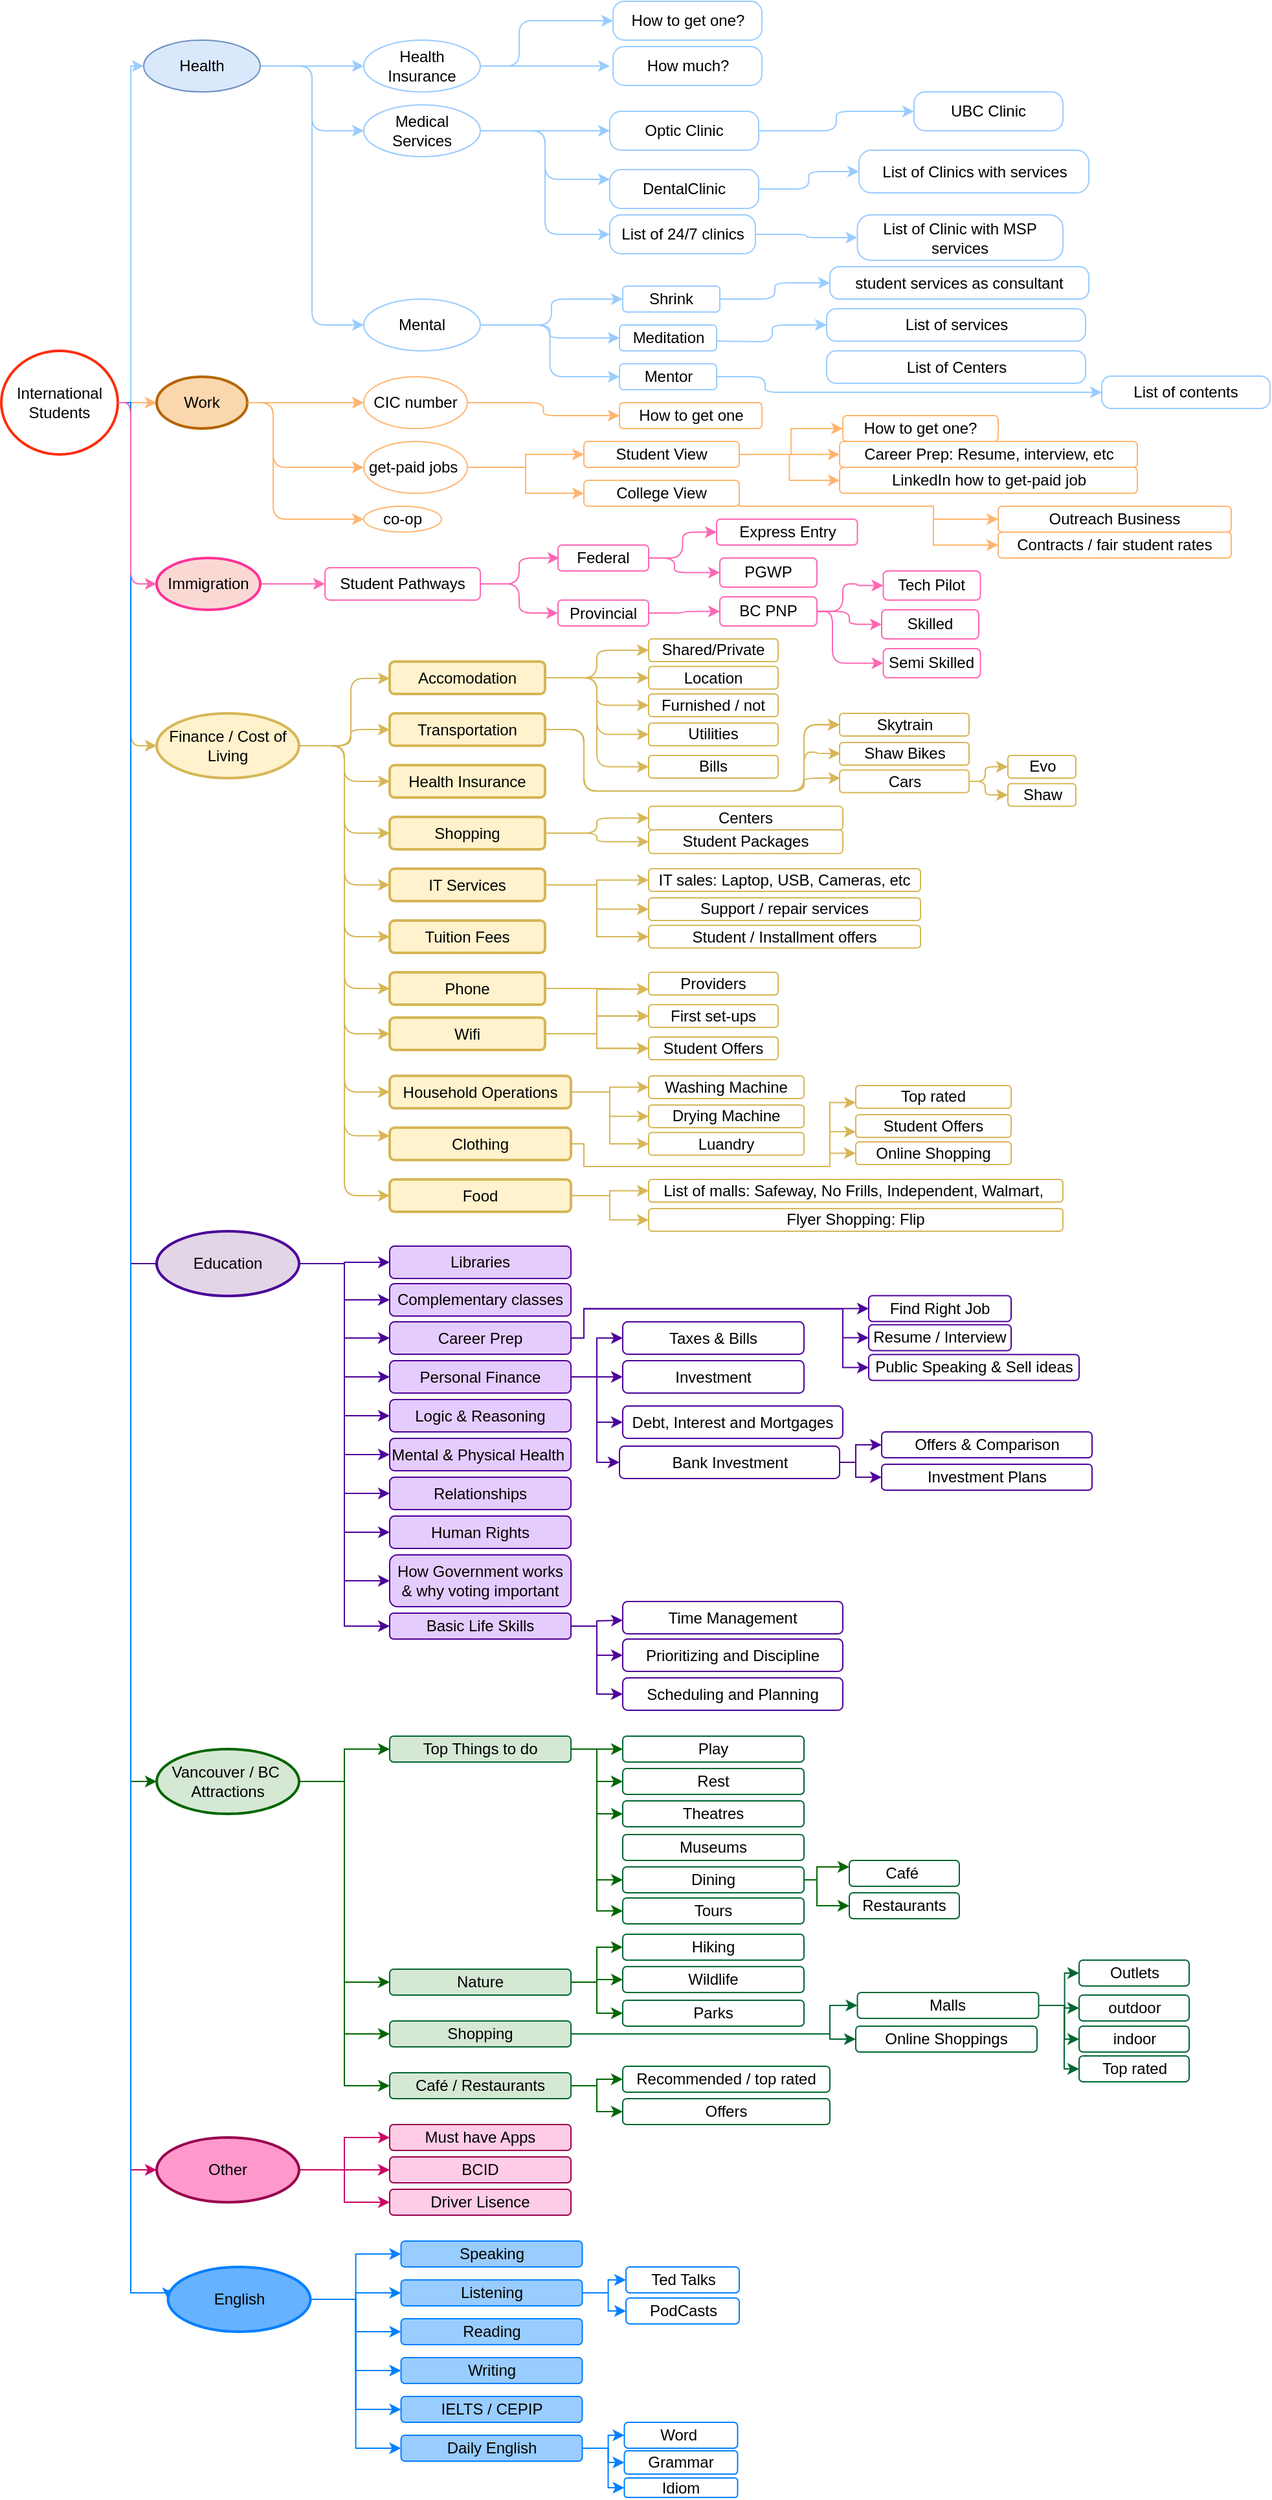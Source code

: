 <mxfile version="14.4.7" type="github">
  <diagram id="m4oOq3qNDZ7g-e-n-4RC" name="Page-1">
    <mxGraphModel dx="3970" dy="2450" grid="1" gridSize="10" guides="1" tooltips="1" connect="1" arrows="1" fold="1" page="1" pageScale="1" pageWidth="1100" pageHeight="2700" math="0" shadow="0">
      <root>
        <mxCell id="0" />
        <mxCell id="1" parent="0" />
        <mxCell id="rZ3ENeLBDYLeqfZYiXDe-3" value="" style="edgeStyle=orthogonalEdgeStyle;rounded=0;orthogonalLoop=1;jettySize=auto;html=1;strokeColor=#99CCFF;" parent="1" source="rZ3ENeLBDYLeqfZYiXDe-1" target="rZ3ENeLBDYLeqfZYiXDe-2" edge="1">
          <mxGeometry relative="1" as="geometry">
            <Array as="points">
              <mxPoint x="150" y="350" />
              <mxPoint x="150" y="90" />
            </Array>
          </mxGeometry>
        </mxCell>
        <mxCell id="rZ3ENeLBDYLeqfZYiXDe-70" value="" style="edgeStyle=orthogonalEdgeStyle;rounded=1;orthogonalLoop=1;jettySize=auto;html=1;strokeColor=#FFB570;" parent="1" source="rZ3ENeLBDYLeqfZYiXDe-1" target="rZ3ENeLBDYLeqfZYiXDe-69" edge="1">
          <mxGeometry relative="1" as="geometry" />
        </mxCell>
        <mxCell id="n0O5NmU1FxggE0WwCRkB-70" style="edgeStyle=orthogonalEdgeStyle;rounded=1;orthogonalLoop=1;jettySize=auto;html=1;entryX=0;entryY=0.5;entryDx=0;entryDy=0;strokeColor=#D6B656;" parent="1" source="rZ3ENeLBDYLeqfZYiXDe-1" target="n0O5NmU1FxggE0WwCRkB-69" edge="1">
          <mxGeometry relative="1" as="geometry">
            <Array as="points">
              <mxPoint x="150" y="350" />
              <mxPoint x="150" y="615" />
            </Array>
          </mxGeometry>
        </mxCell>
        <mxCell id="ks-HHhve7mKZ4W3_v99z-2" style="edgeStyle=orthogonalEdgeStyle;rounded=0;orthogonalLoop=1;jettySize=auto;html=1;exitX=1;exitY=0.5;exitDx=0;exitDy=0;entryX=0.028;entryY=0.351;entryDx=0;entryDy=0;entryPerimeter=0;strokeColor=#4C0099;" edge="1" parent="1" source="rZ3ENeLBDYLeqfZYiXDe-1" target="ks-HHhve7mKZ4W3_v99z-1">
          <mxGeometry relative="1" as="geometry">
            <Array as="points">
              <mxPoint x="150" y="350" />
              <mxPoint x="150" y="1015" />
              <mxPoint x="173" y="1015" />
            </Array>
          </mxGeometry>
        </mxCell>
        <mxCell id="ks-HHhve7mKZ4W3_v99z-56" style="edgeStyle=orthogonalEdgeStyle;rounded=0;orthogonalLoop=1;jettySize=auto;html=1;exitX=1;exitY=0.5;exitDx=0;exitDy=0;entryX=0;entryY=0.5;entryDx=0;entryDy=0;strokeColor=#006600;" edge="1" parent="1" source="rZ3ENeLBDYLeqfZYiXDe-1" target="ks-HHhve7mKZ4W3_v99z-47">
          <mxGeometry relative="1" as="geometry">
            <Array as="points">
              <mxPoint x="150" y="350" />
              <mxPoint x="150" y="1415" />
            </Array>
          </mxGeometry>
        </mxCell>
        <mxCell id="ks-HHhve7mKZ4W3_v99z-150" style="edgeStyle=orthogonalEdgeStyle;rounded=0;orthogonalLoop=1;jettySize=auto;html=1;exitX=1;exitY=0.5;exitDx=0;exitDy=0;entryX=0;entryY=0.5;entryDx=0;entryDy=0;strokeColor=#CC0066;" edge="1" parent="1" source="rZ3ENeLBDYLeqfZYiXDe-1" target="ks-HHhve7mKZ4W3_v99z-144">
          <mxGeometry relative="1" as="geometry">
            <Array as="points">
              <mxPoint x="150" y="350" />
              <mxPoint x="150" y="1715" />
            </Array>
          </mxGeometry>
        </mxCell>
        <mxCell id="ks-HHhve7mKZ4W3_v99z-155" style="edgeStyle=orthogonalEdgeStyle;rounded=0;orthogonalLoop=1;jettySize=auto;html=1;exitX=1;exitY=0.5;exitDx=0;exitDy=0;entryX=0;entryY=0.5;entryDx=0;entryDy=0;strokeColor=#007FFF;" edge="1" parent="1" source="rZ3ENeLBDYLeqfZYiXDe-1" target="ks-HHhve7mKZ4W3_v99z-154">
          <mxGeometry relative="1" as="geometry">
            <Array as="points">
              <mxPoint x="150" y="350" />
              <mxPoint x="150" y="1810" />
              <mxPoint x="179" y="1810" />
            </Array>
          </mxGeometry>
        </mxCell>
        <mxCell id="rZ3ENeLBDYLeqfZYiXDe-1" value="International &lt;br&gt;Students" style="ellipse;whiteSpace=wrap;html=1;strokeWidth=2;strokeColor=#FF2B0A;" parent="1" vertex="1">
          <mxGeometry x="50" y="310" width="90" height="80" as="geometry" />
        </mxCell>
        <mxCell id="rZ3ENeLBDYLeqfZYiXDe-5" value="" style="edgeStyle=orthogonalEdgeStyle;rounded=0;orthogonalLoop=1;jettySize=auto;html=1;strokeColor=#99CCFF;" parent="1" source="rZ3ENeLBDYLeqfZYiXDe-2" target="rZ3ENeLBDYLeqfZYiXDe-4" edge="1">
          <mxGeometry relative="1" as="geometry" />
        </mxCell>
        <mxCell id="rZ3ENeLBDYLeqfZYiXDe-22" style="edgeStyle=orthogonalEdgeStyle;rounded=1;orthogonalLoop=1;jettySize=auto;html=1;entryX=0;entryY=0.5;entryDx=0;entryDy=0;strokeColor=#99CCFF;" parent="1" source="rZ3ENeLBDYLeqfZYiXDe-2" target="rZ3ENeLBDYLeqfZYiXDe-20" edge="1">
          <mxGeometry relative="1" as="geometry" />
        </mxCell>
        <mxCell id="rZ3ENeLBDYLeqfZYiXDe-48" style="edgeStyle=orthogonalEdgeStyle;rounded=1;orthogonalLoop=1;jettySize=auto;html=1;strokeColor=#99CCFF;entryX=0;entryY=0.5;entryDx=0;entryDy=0;" parent="1" source="rZ3ENeLBDYLeqfZYiXDe-2" target="rZ3ENeLBDYLeqfZYiXDe-49" edge="1">
          <mxGeometry relative="1" as="geometry">
            <mxPoint x="280" y="230" as="targetPoint" />
          </mxGeometry>
        </mxCell>
        <mxCell id="rZ3ENeLBDYLeqfZYiXDe-2" value="Health" style="ellipse;whiteSpace=wrap;html=1;fillColor=#dae8fc;strokeColor=#6c8ebf;" parent="1" vertex="1">
          <mxGeometry x="160" y="70" width="90" height="40" as="geometry" />
        </mxCell>
        <mxCell id="rZ3ENeLBDYLeqfZYiXDe-7" value="" style="edgeStyle=orthogonalEdgeStyle;rounded=1;orthogonalLoop=1;jettySize=auto;html=1;strokeColor=#99CCFF;entryX=0;entryY=0.5;entryDx=0;entryDy=0;" parent="1" source="rZ3ENeLBDYLeqfZYiXDe-4" target="n0O5NmU1FxggE0WwCRkB-44" edge="1">
          <mxGeometry relative="1" as="geometry">
            <Array as="points">
              <mxPoint x="450" y="90" />
              <mxPoint x="450" y="55" />
            </Array>
          </mxGeometry>
        </mxCell>
        <mxCell id="rZ3ENeLBDYLeqfZYiXDe-4" value="Health Insurance&lt;br&gt;" style="ellipse;whiteSpace=wrap;html=1;strokeColor=#99CCFF;" parent="1" vertex="1">
          <mxGeometry x="330" y="70" width="90" height="40" as="geometry" />
        </mxCell>
        <mxCell id="rZ3ENeLBDYLeqfZYiXDe-12" value="" style="endArrow=classic;html=1;exitX=1;exitY=0.5;exitDx=0;exitDy=0;edgeStyle=orthogonalEdgeStyle;strokeColor=#99CCFF;" parent="1" source="rZ3ENeLBDYLeqfZYiXDe-4" edge="1">
          <mxGeometry width="50" height="50" relative="1" as="geometry">
            <mxPoint x="340" y="180" as="sourcePoint" />
            <mxPoint x="520" y="90" as="targetPoint" />
          </mxGeometry>
        </mxCell>
        <mxCell id="rZ3ENeLBDYLeqfZYiXDe-16" value="" style="edgeStyle=orthogonalEdgeStyle;rounded=0;orthogonalLoop=1;jettySize=auto;html=1;exitX=0;exitY=0.5;exitDx=0;exitDy=0;entryX=0;entryY=0.5;entryDx=0;entryDy=0;strokeColor=#99CCFF;" parent="1" edge="1">
          <mxGeometry relative="1" as="geometry">
            <mxPoint x="510" y="55" as="sourcePoint" />
            <mxPoint x="510" y="55" as="targetPoint" />
          </mxGeometry>
        </mxCell>
        <mxCell id="rZ3ENeLBDYLeqfZYiXDe-27" style="edgeStyle=orthogonalEdgeStyle;rounded=1;orthogonalLoop=1;jettySize=auto;html=1;entryX=0;entryY=0.25;entryDx=0;entryDy=0;strokeColor=#99CCFF;" parent="1" source="rZ3ENeLBDYLeqfZYiXDe-20" target="rZ3ENeLBDYLeqfZYiXDe-35" edge="1">
          <mxGeometry relative="1" as="geometry">
            <mxPoint x="510" y="185" as="targetPoint" />
          </mxGeometry>
        </mxCell>
        <mxCell id="rZ3ENeLBDYLeqfZYiXDe-33" style="edgeStyle=orthogonalEdgeStyle;rounded=1;orthogonalLoop=1;jettySize=auto;html=1;strokeColor=#99CCFF;" parent="1" source="rZ3ENeLBDYLeqfZYiXDe-20" edge="1">
          <mxGeometry relative="1" as="geometry">
            <mxPoint x="520" y="140" as="targetPoint" />
          </mxGeometry>
        </mxCell>
        <mxCell id="rZ3ENeLBDYLeqfZYiXDe-47" style="edgeStyle=orthogonalEdgeStyle;rounded=1;orthogonalLoop=1;jettySize=auto;html=1;exitX=1;exitY=0.5;exitDx=0;exitDy=0;entryX=0;entryY=0.5;entryDx=0;entryDy=0;strokeColor=#99CCFF;" parent="1" source="rZ3ENeLBDYLeqfZYiXDe-20" target="rZ3ENeLBDYLeqfZYiXDe-41" edge="1">
          <mxGeometry relative="1" as="geometry">
            <Array as="points">
              <mxPoint x="470" y="140" />
              <mxPoint x="470" y="220" />
            </Array>
          </mxGeometry>
        </mxCell>
        <mxCell id="rZ3ENeLBDYLeqfZYiXDe-20" value="Medical Services" style="ellipse;whiteSpace=wrap;html=1;strokeColor=#99CCFF;" parent="1" vertex="1">
          <mxGeometry x="330" y="120" width="90" height="40" as="geometry" />
        </mxCell>
        <mxCell id="rZ3ENeLBDYLeqfZYiXDe-29" value="" style="edgeStyle=orthogonalEdgeStyle;rounded=1;orthogonalLoop=1;jettySize=auto;html=1;strokeColor=#99CCFF;exitX=1;exitY=0.5;exitDx=0;exitDy=0;" parent="1" source="rZ3ENeLBDYLeqfZYiXDe-34" target="rZ3ENeLBDYLeqfZYiXDe-28" edge="1">
          <mxGeometry relative="1" as="geometry">
            <mxPoint x="660" y="140" as="sourcePoint" />
          </mxGeometry>
        </mxCell>
        <mxCell id="rZ3ENeLBDYLeqfZYiXDe-28" value="UBC Clinic&lt;br&gt;" style="whiteSpace=wrap;html=1;strokeColor=#99CCFF;rounded=1;arcSize=29;" parent="1" vertex="1">
          <mxGeometry x="755" y="110" width="115" height="30" as="geometry" />
        </mxCell>
        <mxCell id="rZ3ENeLBDYLeqfZYiXDe-34" value="Optic Clinic" style="whiteSpace=wrap;html=1;strokeColor=#99CCFF;rounded=1;arcSize=29;" parent="1" vertex="1">
          <mxGeometry x="520" y="125" width="115" height="30" as="geometry" />
        </mxCell>
        <mxCell id="rZ3ENeLBDYLeqfZYiXDe-37" value="" style="edgeStyle=orthogonalEdgeStyle;rounded=1;orthogonalLoop=1;jettySize=auto;html=1;strokeColor=#99CCFF;" parent="1" source="rZ3ENeLBDYLeqfZYiXDe-35" target="rZ3ENeLBDYLeqfZYiXDe-36" edge="1">
          <mxGeometry relative="1" as="geometry" />
        </mxCell>
        <mxCell id="rZ3ENeLBDYLeqfZYiXDe-35" value="DentalClinic" style="whiteSpace=wrap;html=1;strokeColor=#99CCFF;rounded=1;arcSize=29;" parent="1" vertex="1">
          <mxGeometry x="520" y="170" width="115" height="30" as="geometry" />
        </mxCell>
        <mxCell id="rZ3ENeLBDYLeqfZYiXDe-36" value="List of Clinics with services" style="whiteSpace=wrap;html=1;rounded=1;strokeColor=#99CCFF;arcSize=29;" parent="1" vertex="1">
          <mxGeometry x="712.5" y="155" width="177.5" height="33" as="geometry" />
        </mxCell>
        <mxCell id="rZ3ENeLBDYLeqfZYiXDe-46" value="" style="edgeStyle=orthogonalEdgeStyle;rounded=1;orthogonalLoop=1;jettySize=auto;html=1;strokeColor=#99CCFF;" parent="1" source="rZ3ENeLBDYLeqfZYiXDe-41" target="rZ3ENeLBDYLeqfZYiXDe-45" edge="1">
          <mxGeometry relative="1" as="geometry" />
        </mxCell>
        <mxCell id="rZ3ENeLBDYLeqfZYiXDe-41" value="List of 24/7 clinics" style="whiteSpace=wrap;html=1;strokeColor=#99CCFF;rounded=1;arcSize=29;" parent="1" vertex="1">
          <mxGeometry x="520" y="205" width="112.5" height="30" as="geometry" />
        </mxCell>
        <mxCell id="rZ3ENeLBDYLeqfZYiXDe-45" value="List of Clinic with MSP services" style="whiteSpace=wrap;html=1;rounded=1;strokeColor=#99CCFF;arcSize=29;" parent="1" vertex="1">
          <mxGeometry x="711.25" y="205" width="158.75" height="35" as="geometry" />
        </mxCell>
        <mxCell id="rZ3ENeLBDYLeqfZYiXDe-55" value="" style="edgeStyle=orthogonalEdgeStyle;rounded=1;orthogonalLoop=1;jettySize=auto;html=1;strokeColor=#99CCFF;" parent="1" source="rZ3ENeLBDYLeqfZYiXDe-49" target="rZ3ENeLBDYLeqfZYiXDe-54" edge="1">
          <mxGeometry relative="1" as="geometry" />
        </mxCell>
        <mxCell id="rZ3ENeLBDYLeqfZYiXDe-56" style="edgeStyle=orthogonalEdgeStyle;rounded=1;orthogonalLoop=1;jettySize=auto;html=1;strokeColor=#99CCFF;entryX=0;entryY=0.5;entryDx=0;entryDy=0;" parent="1" source="rZ3ENeLBDYLeqfZYiXDe-49" target="rZ3ENeLBDYLeqfZYiXDe-57" edge="1">
          <mxGeometry relative="1" as="geometry">
            <mxPoint x="530" y="310" as="targetPoint" />
          </mxGeometry>
        </mxCell>
        <mxCell id="rZ3ENeLBDYLeqfZYiXDe-61" style="edgeStyle=orthogonalEdgeStyle;rounded=1;orthogonalLoop=1;jettySize=auto;html=1;entryX=0;entryY=0.5;entryDx=0;entryDy=0;strokeColor=#99CCFF;" parent="1" source="rZ3ENeLBDYLeqfZYiXDe-49" target="rZ3ENeLBDYLeqfZYiXDe-60" edge="1">
          <mxGeometry relative="1" as="geometry" />
        </mxCell>
        <mxCell id="rZ3ENeLBDYLeqfZYiXDe-49" value="Mental" style="ellipse;whiteSpace=wrap;html=1;strokeColor=#99CCFF;" parent="1" vertex="1">
          <mxGeometry x="330" y="270" width="90" height="40" as="geometry" />
        </mxCell>
        <mxCell id="rZ3ENeLBDYLeqfZYiXDe-64" style="edgeStyle=orthogonalEdgeStyle;rounded=1;orthogonalLoop=1;jettySize=auto;html=1;strokeColor=#99CCFF;" parent="1" source="rZ3ENeLBDYLeqfZYiXDe-54" target="rZ3ENeLBDYLeqfZYiXDe-63" edge="1">
          <mxGeometry relative="1" as="geometry" />
        </mxCell>
        <mxCell id="rZ3ENeLBDYLeqfZYiXDe-54" value="Shrink" style="whiteSpace=wrap;html=1;strokeColor=#99CCFF;rounded=1;" parent="1" vertex="1">
          <mxGeometry x="530" y="260" width="75" height="20" as="geometry" />
        </mxCell>
        <mxCell id="n0O5NmU1FxggE0WwCRkB-11" style="edgeStyle=orthogonalEdgeStyle;rounded=1;orthogonalLoop=1;jettySize=auto;html=1;entryX=0;entryY=0.5;entryDx=0;entryDy=0;fillColor=#dae8fc;strokeColor=none;" parent="1" target="n0O5NmU1FxggE0WwCRkB-6" edge="1">
          <mxGeometry relative="1" as="geometry">
            <mxPoint x="603" y="300" as="sourcePoint" />
            <Array as="points">
              <mxPoint x="603" y="305" />
              <mxPoint x="645" y="305" />
              <mxPoint x="645" y="323" />
            </Array>
          </mxGeometry>
        </mxCell>
        <mxCell id="rZ3ENeLBDYLeqfZYiXDe-57" value="Meditation" style="whiteSpace=wrap;html=1;strokeColor=#99CCFF;rounded=1;" parent="1" vertex="1">
          <mxGeometry x="527.5" y="290" width="75" height="20" as="geometry" />
        </mxCell>
        <mxCell id="n0O5NmU1FxggE0WwCRkB-15" style="edgeStyle=orthogonalEdgeStyle;rounded=1;orthogonalLoop=1;jettySize=auto;html=1;strokeColor=#99CCFF;entryX=0;entryY=0.5;entryDx=0;entryDy=0;" parent="1" source="rZ3ENeLBDYLeqfZYiXDe-60" target="n0O5NmU1FxggE0WwCRkB-16" edge="1">
          <mxGeometry relative="1" as="geometry">
            <mxPoint x="940" y="350" as="targetPoint" />
            <Array as="points">
              <mxPoint x="640" y="330" />
              <mxPoint x="640" y="342" />
            </Array>
          </mxGeometry>
        </mxCell>
        <mxCell id="rZ3ENeLBDYLeqfZYiXDe-60" value="Mentor" style="whiteSpace=wrap;html=1;strokeColor=#99CCFF;rounded=1;" parent="1" vertex="1">
          <mxGeometry x="527.5" y="320" width="75" height="20" as="geometry" />
        </mxCell>
        <mxCell id="rZ3ENeLBDYLeqfZYiXDe-63" value="student services as consultant" style="whiteSpace=wrap;html=1;rounded=1;strokeColor=#99CCFF;arcSize=29;" parent="1" vertex="1">
          <mxGeometry x="690" y="245" width="200" height="25" as="geometry" />
        </mxCell>
        <mxCell id="rZ3ENeLBDYLeqfZYiXDe-73" value="" style="edgeStyle=orthogonalEdgeStyle;rounded=1;orthogonalLoop=1;jettySize=auto;html=1;strokeColor=#FFB570;entryX=0;entryY=0.5;entryDx=0;entryDy=0;" parent="1" source="rZ3ENeLBDYLeqfZYiXDe-69" target="rZ3ENeLBDYLeqfZYiXDe-74" edge="1">
          <mxGeometry relative="1" as="geometry">
            <mxPoint x="350" y="350" as="targetPoint" />
          </mxGeometry>
        </mxCell>
        <mxCell id="rZ3ENeLBDYLeqfZYiXDe-80" style="edgeStyle=orthogonalEdgeStyle;rounded=1;orthogonalLoop=1;jettySize=auto;html=1;strokeColor=#FFB570;exitX=1;exitY=0.5;exitDx=0;exitDy=0;entryX=0;entryY=0.5;entryDx=0;entryDy=0;" parent="1" source="rZ3ENeLBDYLeqfZYiXDe-69" target="rZ3ENeLBDYLeqfZYiXDe-81" edge="1">
          <mxGeometry relative="1" as="geometry">
            <mxPoint x="330" y="410" as="targetPoint" />
            <Array as="points">
              <mxPoint x="260" y="350" />
              <mxPoint x="260" y="400" />
            </Array>
          </mxGeometry>
        </mxCell>
        <mxCell id="rZ3ENeLBDYLeqfZYiXDe-69" value="Work" style="ellipse;whiteSpace=wrap;html=1;strokeWidth=2;strokeColor=#b46504;fillColor=#fad7ac;" parent="1" vertex="1">
          <mxGeometry x="170" y="330" width="70" height="40" as="geometry" />
        </mxCell>
        <mxCell id="rZ3ENeLBDYLeqfZYiXDe-76" style="edgeStyle=orthogonalEdgeStyle;rounded=1;orthogonalLoop=1;jettySize=auto;html=1;strokeColor=#FFB570;entryX=0;entryY=0.5;entryDx=0;entryDy=0;" parent="1" source="rZ3ENeLBDYLeqfZYiXDe-74" target="rZ3ENeLBDYLeqfZYiXDe-78" edge="1">
          <mxGeometry relative="1" as="geometry">
            <mxPoint x="520" y="370" as="targetPoint" />
          </mxGeometry>
        </mxCell>
        <mxCell id="rZ3ENeLBDYLeqfZYiXDe-74" value="CIC number" style="ellipse;whiteSpace=wrap;html=1;strokeColor=#FFB570;" parent="1" vertex="1">
          <mxGeometry x="330" y="330" width="80" height="40" as="geometry" />
        </mxCell>
        <mxCell id="rZ3ENeLBDYLeqfZYiXDe-78" value="How to get one" style="whiteSpace=wrap;html=1;rounded=1;strokeColor=#FFB570;" parent="1" vertex="1">
          <mxGeometry x="527.5" y="350" width="110" height="20" as="geometry" />
        </mxCell>
        <mxCell id="n0O5NmU1FxggE0WwCRkB-20" value="" style="edgeStyle=orthogonalEdgeStyle;rounded=0;orthogonalLoop=1;jettySize=auto;html=1;strokeColor=#FFB570;" parent="1" source="rZ3ENeLBDYLeqfZYiXDe-81" target="n0O5NmU1FxggE0WwCRkB-19" edge="1">
          <mxGeometry relative="1" as="geometry" />
        </mxCell>
        <mxCell id="n0O5NmU1FxggE0WwCRkB-30" style="edgeStyle=orthogonalEdgeStyle;rounded=0;orthogonalLoop=1;jettySize=auto;html=1;entryX=0;entryY=0.5;entryDx=0;entryDy=0;strokeColor=#FFB570;" parent="1" source="rZ3ENeLBDYLeqfZYiXDe-81" target="n0O5NmU1FxggE0WwCRkB-28" edge="1">
          <mxGeometry relative="1" as="geometry" />
        </mxCell>
        <mxCell id="rZ3ENeLBDYLeqfZYiXDe-81" value="get-paid jobs&amp;nbsp;" style="ellipse;whiteSpace=wrap;html=1;strokeColor=#FFB570;" parent="1" vertex="1">
          <mxGeometry x="330" y="380" width="80" height="40" as="geometry" />
        </mxCell>
        <mxCell id="rZ3ENeLBDYLeqfZYiXDe-83" value="co-op" style="ellipse;whiteSpace=wrap;html=1;strokeColor=#FFB570;" parent="1" vertex="1">
          <mxGeometry x="330" y="430" width="60" height="20" as="geometry" />
        </mxCell>
        <mxCell id="rZ3ENeLBDYLeqfZYiXDe-84" style="edgeStyle=orthogonalEdgeStyle;rounded=1;orthogonalLoop=1;jettySize=auto;html=1;strokeColor=#FFB570;exitX=1;exitY=0.5;exitDx=0;exitDy=0;entryX=0;entryY=0.5;entryDx=0;entryDy=0;" parent="1" source="rZ3ENeLBDYLeqfZYiXDe-69" target="rZ3ENeLBDYLeqfZYiXDe-83" edge="1">
          <mxGeometry relative="1" as="geometry">
            <mxPoint x="330" y="450" as="targetPoint" />
            <mxPoint x="240" y="390" as="sourcePoint" />
            <Array as="points">
              <mxPoint x="260" y="350" />
              <mxPoint x="260" y="440" />
            </Array>
          </mxGeometry>
        </mxCell>
        <mxCell id="rZ3ENeLBDYLeqfZYiXDe-85" value="" style="edgeStyle=orthogonalEdgeStyle;rounded=1;orthogonalLoop=1;jettySize=auto;html=1;exitX=1;exitY=0.5;exitDx=0;exitDy=0;strokeColor=#FF66B3;" parent="1" source="rZ3ENeLBDYLeqfZYiXDe-1" target="rZ3ENeLBDYLeqfZYiXDe-86" edge="1">
          <mxGeometry relative="1" as="geometry">
            <mxPoint x="140" y="490" as="sourcePoint" />
            <Array as="points">
              <mxPoint x="150" y="350" />
              <mxPoint x="150" y="490" />
            </Array>
          </mxGeometry>
        </mxCell>
        <mxCell id="rZ3ENeLBDYLeqfZYiXDe-88" value="" style="edgeStyle=orthogonalEdgeStyle;rounded=1;orthogonalLoop=1;jettySize=auto;html=1;strokeColor=#FF66B3;" parent="1" source="rZ3ENeLBDYLeqfZYiXDe-86" target="rZ3ENeLBDYLeqfZYiXDe-87" edge="1">
          <mxGeometry relative="1" as="geometry" />
        </mxCell>
        <mxCell id="rZ3ENeLBDYLeqfZYiXDe-86" value="Immigration" style="ellipse;whiteSpace=wrap;html=1;strokeWidth=2;fillColor=#fad9d5;strokeColor=#FF3399;" parent="1" vertex="1">
          <mxGeometry x="170" y="470" width="80" height="40" as="geometry" />
        </mxCell>
        <mxCell id="rZ3ENeLBDYLeqfZYiXDe-90" value="" style="edgeStyle=orthogonalEdgeStyle;rounded=1;orthogonalLoop=1;jettySize=auto;html=1;strokeColor=#FF66B3;" parent="1" source="rZ3ENeLBDYLeqfZYiXDe-87" edge="1">
          <mxGeometry relative="1" as="geometry">
            <mxPoint x="481" y="470" as="targetPoint" />
            <Array as="points">
              <mxPoint x="450" y="490" />
              <mxPoint x="450" y="470" />
            </Array>
          </mxGeometry>
        </mxCell>
        <mxCell id="n0O5NmU1FxggE0WwCRkB-57" style="edgeStyle=orthogonalEdgeStyle;rounded=1;orthogonalLoop=1;jettySize=auto;html=1;exitX=1;exitY=0.5;exitDx=0;exitDy=0;entryX=0;entryY=0.5;entryDx=0;entryDy=0;strokeColor=#FF66B3;" parent="1" source="rZ3ENeLBDYLeqfZYiXDe-87" target="n0O5NmU1FxggE0WwCRkB-50" edge="1">
          <mxGeometry relative="1" as="geometry" />
        </mxCell>
        <mxCell id="rZ3ENeLBDYLeqfZYiXDe-87" value="Student Pathways" style="whiteSpace=wrap;html=1;strokeWidth=1;rounded=1;strokeColor=#FF66B3;" parent="1" vertex="1">
          <mxGeometry x="300" y="477.5" width="120" height="25" as="geometry" />
        </mxCell>
        <mxCell id="rZ3ENeLBDYLeqfZYiXDe-89" value="Express Entry" style="whiteSpace=wrap;html=1;rounded=1;strokeColor=#FF66B3;strokeWidth=1;" parent="1" vertex="1">
          <mxGeometry x="602.5" y="440" width="108.75" height="20" as="geometry" />
        </mxCell>
        <mxCell id="rZ3ENeLBDYLeqfZYiXDe-91" value="PGWP" style="whiteSpace=wrap;html=1;rounded=1;strokeColor=#FF66B3;strokeWidth=1;" parent="1" vertex="1">
          <mxGeometry x="605" y="470" width="75" height="22.5" as="geometry" />
        </mxCell>
        <mxCell id="n0O5NmU1FxggE0WwCRkB-2" style="edgeStyle=orthogonalEdgeStyle;rounded=1;orthogonalLoop=1;jettySize=auto;html=1;strokeColor=#99CCFF;" parent="1" target="n0O5NmU1FxggE0WwCRkB-3" edge="1">
          <mxGeometry relative="1" as="geometry">
            <mxPoint x="602.5" y="302.5" as="sourcePoint" />
          </mxGeometry>
        </mxCell>
        <mxCell id="n0O5NmU1FxggE0WwCRkB-3" value="List of services" style="whiteSpace=wrap;html=1;rounded=1;strokeColor=#99CCFF;arcSize=29;" parent="1" vertex="1">
          <mxGeometry x="687.5" y="277.5" width="200" height="25" as="geometry" />
        </mxCell>
        <mxCell id="n0O5NmU1FxggE0WwCRkB-6" value="List of Centers&lt;br&gt;" style="whiteSpace=wrap;html=1;rounded=1;strokeColor=#99CCFF;arcSize=29;" parent="1" vertex="1">
          <mxGeometry x="687.5" y="310" width="200" height="25" as="geometry" />
        </mxCell>
        <mxCell id="n0O5NmU1FxggE0WwCRkB-16" value="List of contents" style="whiteSpace=wrap;html=1;rounded=1;strokeColor=#99CCFF;arcSize=29;" parent="1" vertex="1">
          <mxGeometry x="900" y="329.5" width="130" height="25" as="geometry" />
        </mxCell>
        <mxCell id="n0O5NmU1FxggE0WwCRkB-23" value="" style="edgeStyle=orthogonalEdgeStyle;rounded=0;orthogonalLoop=1;jettySize=auto;html=1;strokeColor=#FFB570;" parent="1" source="n0O5NmU1FxggE0WwCRkB-19" target="n0O5NmU1FxggE0WwCRkB-22" edge="1">
          <mxGeometry relative="1" as="geometry" />
        </mxCell>
        <mxCell id="n0O5NmU1FxggE0WwCRkB-27" style="edgeStyle=orthogonalEdgeStyle;rounded=0;orthogonalLoop=1;jettySize=auto;html=1;entryX=0;entryY=0.5;entryDx=0;entryDy=0;strokeColor=#FFB570;" parent="1" source="n0O5NmU1FxggE0WwCRkB-19" target="n0O5NmU1FxggE0WwCRkB-25" edge="1">
          <mxGeometry relative="1" as="geometry" />
        </mxCell>
        <mxCell id="n0O5NmU1FxggE0WwCRkB-33" style="edgeStyle=orthogonalEdgeStyle;rounded=0;orthogonalLoop=1;jettySize=auto;html=1;entryX=0;entryY=0.5;entryDx=0;entryDy=0;strokeColor=#FFB570;" parent="1" source="n0O5NmU1FxggE0WwCRkB-19" target="n0O5NmU1FxggE0WwCRkB-32" edge="1">
          <mxGeometry relative="1" as="geometry" />
        </mxCell>
        <mxCell id="n0O5NmU1FxggE0WwCRkB-19" value="Student View" style="whiteSpace=wrap;html=1;strokeColor=#FFB570;rounded=1;" parent="1" vertex="1">
          <mxGeometry x="500" y="380" width="120" height="20" as="geometry" />
        </mxCell>
        <mxCell id="n0O5NmU1FxggE0WwCRkB-22" value="How to get one?" style="whiteSpace=wrap;html=1;rounded=1;strokeColor=#FFB570;" parent="1" vertex="1">
          <mxGeometry x="700" y="360" width="120" height="20" as="geometry" />
        </mxCell>
        <mxCell id="n0O5NmU1FxggE0WwCRkB-25" value="Career Prep: Resume, interview, etc" style="whiteSpace=wrap;html=1;rounded=1;strokeColor=#FFB570;" parent="1" vertex="1">
          <mxGeometry x="697.5" y="380" width="230" height="20" as="geometry" />
        </mxCell>
        <mxCell id="n0O5NmU1FxggE0WwCRkB-37" style="edgeStyle=orthogonalEdgeStyle;rounded=0;orthogonalLoop=1;jettySize=auto;html=1;exitX=1;exitY=0.5;exitDx=0;exitDy=0;entryX=0;entryY=0.5;entryDx=0;entryDy=0;strokeColor=#FFB570;" parent="1" source="n0O5NmU1FxggE0WwCRkB-28" target="n0O5NmU1FxggE0WwCRkB-36" edge="1">
          <mxGeometry relative="1" as="geometry">
            <Array as="points">
              <mxPoint x="620" y="430" />
              <mxPoint x="770" y="430" />
              <mxPoint x="770" y="440" />
            </Array>
          </mxGeometry>
        </mxCell>
        <mxCell id="n0O5NmU1FxggE0WwCRkB-39" style="edgeStyle=orthogonalEdgeStyle;rounded=0;orthogonalLoop=1;jettySize=auto;html=1;entryX=0;entryY=0.5;entryDx=0;entryDy=0;strokeColor=#FFB570;" parent="1" source="n0O5NmU1FxggE0WwCRkB-28" target="n0O5NmU1FxggE0WwCRkB-38" edge="1">
          <mxGeometry relative="1" as="geometry">
            <Array as="points">
              <mxPoint x="770" y="430" />
              <mxPoint x="770" y="460" />
            </Array>
          </mxGeometry>
        </mxCell>
        <mxCell id="n0O5NmU1FxggE0WwCRkB-28" value="College View" style="whiteSpace=wrap;html=1;strokeColor=#FFB570;rounded=1;" parent="1" vertex="1">
          <mxGeometry x="500" y="410" width="120" height="20" as="geometry" />
        </mxCell>
        <mxCell id="n0O5NmU1FxggE0WwCRkB-32" value="LinkedIn how to get-paid job" style="whiteSpace=wrap;html=1;rounded=1;strokeColor=#FFB570;" parent="1" vertex="1">
          <mxGeometry x="697.5" y="400" width="230" height="20" as="geometry" />
        </mxCell>
        <mxCell id="n0O5NmU1FxggE0WwCRkB-36" value="Outreach Business" style="whiteSpace=wrap;html=1;rounded=1;strokeColor=#FFB570;" parent="1" vertex="1">
          <mxGeometry x="820" y="430" width="180" height="20" as="geometry" />
        </mxCell>
        <mxCell id="n0O5NmU1FxggE0WwCRkB-38" value="Contracts / fair student rates" style="whiteSpace=wrap;html=1;rounded=1;strokeColor=#FFB570;" parent="1" vertex="1">
          <mxGeometry x="820" y="450" width="180" height="20" as="geometry" />
        </mxCell>
        <mxCell id="n0O5NmU1FxggE0WwCRkB-43" value="How much?" style="whiteSpace=wrap;html=1;strokeColor=#99CCFF;rounded=1;arcSize=29;" parent="1" vertex="1">
          <mxGeometry x="522.5" y="75" width="115" height="30" as="geometry" />
        </mxCell>
        <mxCell id="n0O5NmU1FxggE0WwCRkB-44" value="How to get one?" style="whiteSpace=wrap;html=1;strokeColor=#99CCFF;rounded=1;arcSize=29;" parent="1" vertex="1">
          <mxGeometry x="522.5" y="40" width="115" height="30" as="geometry" />
        </mxCell>
        <mxCell id="n0O5NmU1FxggE0WwCRkB-52" style="edgeStyle=orthogonalEdgeStyle;rounded=1;orthogonalLoop=1;jettySize=auto;html=1;entryX=0;entryY=0.5;entryDx=0;entryDy=0;strokeColor=#FF66B3;" parent="1" source="n0O5NmU1FxggE0WwCRkB-48" target="rZ3ENeLBDYLeqfZYiXDe-89" edge="1">
          <mxGeometry relative="1" as="geometry" />
        </mxCell>
        <mxCell id="n0O5NmU1FxggE0WwCRkB-48" value="Federal" style="whiteSpace=wrap;html=1;rounded=1;strokeColor=#FF66B3;strokeWidth=1;" parent="1" vertex="1">
          <mxGeometry x="480" y="460" width="70" height="20" as="geometry" />
        </mxCell>
        <mxCell id="n0O5NmU1FxggE0WwCRkB-68" style="edgeStyle=orthogonalEdgeStyle;rounded=1;orthogonalLoop=1;jettySize=auto;html=1;strokeColor=#FF66B3;" parent="1" source="n0O5NmU1FxggE0WwCRkB-50" target="n0O5NmU1FxggE0WwCRkB-58" edge="1">
          <mxGeometry relative="1" as="geometry" />
        </mxCell>
        <mxCell id="n0O5NmU1FxggE0WwCRkB-50" value="Provincial" style="whiteSpace=wrap;html=1;rounded=1;strokeColor=#FF66B3;strokeWidth=1;" parent="1" vertex="1">
          <mxGeometry x="480" y="502.5" width="70" height="20" as="geometry" />
        </mxCell>
        <mxCell id="n0O5NmU1FxggE0WwCRkB-53" style="edgeStyle=orthogonalEdgeStyle;rounded=1;orthogonalLoop=1;jettySize=auto;html=1;entryX=0;entryY=0.5;entryDx=0;entryDy=0;strokeColor=#FF66B3;" parent="1" source="n0O5NmU1FxggE0WwCRkB-48" target="rZ3ENeLBDYLeqfZYiXDe-91" edge="1">
          <mxGeometry relative="1" as="geometry">
            <mxPoint x="550" y="470" as="sourcePoint" />
            <mxPoint x="581.25" y="450" as="targetPoint" />
            <Array as="points">
              <mxPoint x="570" y="470" />
              <mxPoint x="570" y="481" />
            </Array>
          </mxGeometry>
        </mxCell>
        <mxCell id="n0O5NmU1FxggE0WwCRkB-63" style="edgeStyle=orthogonalEdgeStyle;rounded=1;orthogonalLoop=1;jettySize=auto;html=1;entryX=0;entryY=0.5;entryDx=0;entryDy=0;strokeColor=#FF66B3;" parent="1" source="n0O5NmU1FxggE0WwCRkB-58" target="n0O5NmU1FxggE0WwCRkB-61" edge="1">
          <mxGeometry relative="1" as="geometry" />
        </mxCell>
        <mxCell id="n0O5NmU1FxggE0WwCRkB-66" style="edgeStyle=orthogonalEdgeStyle;rounded=1;orthogonalLoop=1;jettySize=auto;html=1;exitX=1;exitY=0.5;exitDx=0;exitDy=0;entryX=0;entryY=0.5;entryDx=0;entryDy=0;strokeColor=#FF66B3;" parent="1" source="n0O5NmU1FxggE0WwCRkB-58" target="n0O5NmU1FxggE0WwCRkB-62" edge="1">
          <mxGeometry relative="1" as="geometry">
            <Array as="points">
              <mxPoint x="692" y="511" />
              <mxPoint x="692" y="551" />
            </Array>
          </mxGeometry>
        </mxCell>
        <mxCell id="n0O5NmU1FxggE0WwCRkB-58" value="BC PNP" style="whiteSpace=wrap;html=1;rounded=1;strokeColor=#FF66B3;strokeWidth=1;" parent="1" vertex="1">
          <mxGeometry x="605" y="500" width="75" height="22.5" as="geometry" />
        </mxCell>
        <mxCell id="n0O5NmU1FxggE0WwCRkB-60" value="Tech Pilot" style="whiteSpace=wrap;html=1;rounded=1;strokeColor=#FF66B3;strokeWidth=1;" parent="1" vertex="1">
          <mxGeometry x="731.25" y="480" width="75" height="22.5" as="geometry" />
        </mxCell>
        <mxCell id="n0O5NmU1FxggE0WwCRkB-61" value="Skilled" style="whiteSpace=wrap;html=1;rounded=1;strokeColor=#FF66B3;strokeWidth=1;" parent="1" vertex="1">
          <mxGeometry x="730" y="510" width="75" height="22.5" as="geometry" />
        </mxCell>
        <mxCell id="n0O5NmU1FxggE0WwCRkB-62" value="Semi Skilled" style="whiteSpace=wrap;html=1;rounded=1;strokeColor=#FF66B3;strokeWidth=1;" parent="1" vertex="1">
          <mxGeometry x="731.25" y="540" width="75" height="22.5" as="geometry" />
        </mxCell>
        <mxCell id="n0O5NmU1FxggE0WwCRkB-64" style="edgeStyle=orthogonalEdgeStyle;rounded=1;orthogonalLoop=1;jettySize=auto;html=1;entryX=0;entryY=0.5;entryDx=0;entryDy=0;strokeColor=#FF66B3;" parent="1" source="n0O5NmU1FxggE0WwCRkB-58" target="n0O5NmU1FxggE0WwCRkB-60" edge="1">
          <mxGeometry relative="1" as="geometry">
            <mxPoint x="680" y="511.241" as="sourcePoint" />
            <mxPoint x="711.25" y="521.25" as="targetPoint" />
            <Array as="points">
              <mxPoint x="700" y="511" />
              <mxPoint x="700" y="490" />
              <mxPoint x="711" y="490" />
              <mxPoint x="711" y="491" />
            </Array>
          </mxGeometry>
        </mxCell>
        <mxCell id="n0O5NmU1FxggE0WwCRkB-72" value="" style="edgeStyle=orthogonalEdgeStyle;rounded=1;orthogonalLoop=1;jettySize=auto;html=1;strokeColor=#D6B656;" parent="1" source="n0O5NmU1FxggE0WwCRkB-69" target="n0O5NmU1FxggE0WwCRkB-71" edge="1">
          <mxGeometry relative="1" as="geometry">
            <Array as="points">
              <mxPoint x="320" y="615" />
              <mxPoint x="320" y="563" />
            </Array>
          </mxGeometry>
        </mxCell>
        <mxCell id="n0O5NmU1FxggE0WwCRkB-83" style="edgeStyle=orthogonalEdgeStyle;rounded=1;orthogonalLoop=1;jettySize=auto;html=1;exitX=1;exitY=0.5;exitDx=0;exitDy=0;entryX=0;entryY=0.5;entryDx=0;entryDy=0;strokeColor=#D6B656;" parent="1" source="n0O5NmU1FxggE0WwCRkB-69" target="n0O5NmU1FxggE0WwCRkB-73" edge="1">
          <mxGeometry relative="1" as="geometry">
            <Array as="points">
              <mxPoint x="320" y="615" />
              <mxPoint x="320" y="603" />
            </Array>
          </mxGeometry>
        </mxCell>
        <mxCell id="n0O5NmU1FxggE0WwCRkB-84" style="edgeStyle=orthogonalEdgeStyle;rounded=1;orthogonalLoop=1;jettySize=auto;html=1;exitX=1;exitY=0.5;exitDx=0;exitDy=0;entryX=0;entryY=0.5;entryDx=0;entryDy=0;strokeColor=#D6B656;" parent="1" source="n0O5NmU1FxggE0WwCRkB-69" target="n0O5NmU1FxggE0WwCRkB-74" edge="1">
          <mxGeometry relative="1" as="geometry" />
        </mxCell>
        <mxCell id="n0O5NmU1FxggE0WwCRkB-85" style="edgeStyle=orthogonalEdgeStyle;rounded=1;orthogonalLoop=1;jettySize=auto;html=1;exitX=1;exitY=0.5;exitDx=0;exitDy=0;entryX=0;entryY=0.5;entryDx=0;entryDy=0;strokeColor=#D6B656;" parent="1" source="n0O5NmU1FxggE0WwCRkB-69" target="n0O5NmU1FxggE0WwCRkB-75" edge="1">
          <mxGeometry relative="1" as="geometry" />
        </mxCell>
        <mxCell id="n0O5NmU1FxggE0WwCRkB-86" style="edgeStyle=orthogonalEdgeStyle;rounded=1;orthogonalLoop=1;jettySize=auto;html=1;exitX=1;exitY=0.5;exitDx=0;exitDy=0;entryX=0;entryY=0.5;entryDx=0;entryDy=0;strokeColor=#D6B656;" parent="1" source="n0O5NmU1FxggE0WwCRkB-69" target="n0O5NmU1FxggE0WwCRkB-76" edge="1">
          <mxGeometry relative="1" as="geometry" />
        </mxCell>
        <mxCell id="n0O5NmU1FxggE0WwCRkB-87" style="edgeStyle=orthogonalEdgeStyle;rounded=1;orthogonalLoop=1;jettySize=auto;html=1;exitX=1;exitY=0.5;exitDx=0;exitDy=0;entryX=0;entryY=0.5;entryDx=0;entryDy=0;strokeColor=#D6B656;" parent="1" source="n0O5NmU1FxggE0WwCRkB-69" target="n0O5NmU1FxggE0WwCRkB-77" edge="1">
          <mxGeometry relative="1" as="geometry" />
        </mxCell>
        <mxCell id="n0O5NmU1FxggE0WwCRkB-88" style="edgeStyle=orthogonalEdgeStyle;rounded=1;orthogonalLoop=1;jettySize=auto;html=1;entryX=0;entryY=0.5;entryDx=0;entryDy=0;strokeColor=#D6B656;" parent="1" source="n0O5NmU1FxggE0WwCRkB-69" target="n0O5NmU1FxggE0WwCRkB-78" edge="1">
          <mxGeometry relative="1" as="geometry" />
        </mxCell>
        <mxCell id="n0O5NmU1FxggE0WwCRkB-89" style="edgeStyle=orthogonalEdgeStyle;rounded=1;orthogonalLoop=1;jettySize=auto;html=1;exitX=1;exitY=0.5;exitDx=0;exitDy=0;entryX=0;entryY=0.5;entryDx=0;entryDy=0;strokeColor=#D6B656;" parent="1" source="n0O5NmU1FxggE0WwCRkB-69" target="n0O5NmU1FxggE0WwCRkB-79" edge="1">
          <mxGeometry relative="1" as="geometry" />
        </mxCell>
        <mxCell id="n0O5NmU1FxggE0WwCRkB-90" style="edgeStyle=orthogonalEdgeStyle;rounded=1;orthogonalLoop=1;jettySize=auto;html=1;exitX=1;exitY=0.5;exitDx=0;exitDy=0;entryX=0;entryY=0.5;entryDx=0;entryDy=0;strokeColor=#D6B656;" parent="1" source="n0O5NmU1FxggE0WwCRkB-69" target="n0O5NmU1FxggE0WwCRkB-80" edge="1">
          <mxGeometry relative="1" as="geometry" />
        </mxCell>
        <mxCell id="n0O5NmU1FxggE0WwCRkB-91" style="edgeStyle=orthogonalEdgeStyle;rounded=1;orthogonalLoop=1;jettySize=auto;html=1;exitX=1;exitY=0.5;exitDx=0;exitDy=0;entryX=0;entryY=0.25;entryDx=0;entryDy=0;strokeColor=#D6B656;" parent="1" source="n0O5NmU1FxggE0WwCRkB-69" target="n0O5NmU1FxggE0WwCRkB-81" edge="1">
          <mxGeometry relative="1" as="geometry" />
        </mxCell>
        <mxCell id="n0O5NmU1FxggE0WwCRkB-92" style="edgeStyle=orthogonalEdgeStyle;rounded=1;orthogonalLoop=1;jettySize=auto;html=1;exitX=1;exitY=0.5;exitDx=0;exitDy=0;entryX=0;entryY=0.5;entryDx=0;entryDy=0;strokeColor=#D6B656;" parent="1" source="n0O5NmU1FxggE0WwCRkB-69" target="n0O5NmU1FxggE0WwCRkB-82" edge="1">
          <mxGeometry relative="1" as="geometry" />
        </mxCell>
        <mxCell id="n0O5NmU1FxggE0WwCRkB-69" value="Finance / Cost of Living" style="ellipse;whiteSpace=wrap;html=1;strokeWidth=2;fillColor=#fff2cc;strokeColor=#D6B656;" parent="1" vertex="1">
          <mxGeometry x="170" y="590" width="110" height="50" as="geometry" />
        </mxCell>
        <mxCell id="n0O5NmU1FxggE0WwCRkB-94" value="" style="edgeStyle=orthogonalEdgeStyle;rounded=1;orthogonalLoop=1;jettySize=auto;html=1;strokeColor=#D6B656;" parent="1" source="n0O5NmU1FxggE0WwCRkB-71" target="n0O5NmU1FxggE0WwCRkB-93" edge="1">
          <mxGeometry relative="1" as="geometry" />
        </mxCell>
        <mxCell id="n0O5NmU1FxggE0WwCRkB-99" style="edgeStyle=orthogonalEdgeStyle;rounded=1;orthogonalLoop=1;jettySize=auto;html=1;entryX=0;entryY=0.5;entryDx=0;entryDy=0;strokeColor=#D6B656;" parent="1" source="n0O5NmU1FxggE0WwCRkB-71" target="n0O5NmU1FxggE0WwCRkB-95" edge="1">
          <mxGeometry relative="1" as="geometry" />
        </mxCell>
        <mxCell id="n0O5NmU1FxggE0WwCRkB-100" style="edgeStyle=orthogonalEdgeStyle;rounded=1;orthogonalLoop=1;jettySize=auto;html=1;exitX=1;exitY=0.5;exitDx=0;exitDy=0;entryX=0;entryY=0.5;entryDx=0;entryDy=0;strokeColor=#D6B656;" parent="1" source="n0O5NmU1FxggE0WwCRkB-71" target="n0O5NmU1FxggE0WwCRkB-96" edge="1">
          <mxGeometry relative="1" as="geometry" />
        </mxCell>
        <mxCell id="n0O5NmU1FxggE0WwCRkB-101" style="edgeStyle=orthogonalEdgeStyle;rounded=1;orthogonalLoop=1;jettySize=auto;html=1;entryX=0;entryY=0.5;entryDx=0;entryDy=0;strokeColor=#D6B656;" parent="1" source="n0O5NmU1FxggE0WwCRkB-71" target="n0O5NmU1FxggE0WwCRkB-97" edge="1">
          <mxGeometry relative="1" as="geometry" />
        </mxCell>
        <mxCell id="n0O5NmU1FxggE0WwCRkB-102" style="edgeStyle=orthogonalEdgeStyle;rounded=1;orthogonalLoop=1;jettySize=auto;html=1;entryX=0;entryY=0.5;entryDx=0;entryDy=0;strokeColor=#D6B656;" parent="1" source="n0O5NmU1FxggE0WwCRkB-71" target="n0O5NmU1FxggE0WwCRkB-98" edge="1">
          <mxGeometry relative="1" as="geometry" />
        </mxCell>
        <mxCell id="n0O5NmU1FxggE0WwCRkB-71" value="Accomodation" style="whiteSpace=wrap;html=1;strokeColor=#D6B656;strokeWidth=2;fillColor=#fff2cc;rounded=1;" parent="1" vertex="1">
          <mxGeometry x="350" y="550" width="120" height="25" as="geometry" />
        </mxCell>
        <mxCell id="n0O5NmU1FxggE0WwCRkB-108" style="edgeStyle=orthogonalEdgeStyle;rounded=1;orthogonalLoop=1;jettySize=auto;html=1;exitX=1;exitY=0.5;exitDx=0;exitDy=0;entryX=0;entryY=0.5;entryDx=0;entryDy=0;strokeColor=#D6B656;" parent="1" source="n0O5NmU1FxggE0WwCRkB-73" target="n0O5NmU1FxggE0WwCRkB-103" edge="1">
          <mxGeometry relative="1" as="geometry">
            <Array as="points">
              <mxPoint x="500" y="603" />
              <mxPoint x="500" y="650" />
              <mxPoint x="670" y="650" />
              <mxPoint x="670" y="599" />
            </Array>
          </mxGeometry>
        </mxCell>
        <mxCell id="n0O5NmU1FxggE0WwCRkB-73" value="Transportation" style="whiteSpace=wrap;html=1;strokeColor=#D6B656;strokeWidth=2;fillColor=#fff2cc;rounded=1;" parent="1" vertex="1">
          <mxGeometry x="350" y="590" width="120" height="25" as="geometry" />
        </mxCell>
        <mxCell id="n0O5NmU1FxggE0WwCRkB-74" value="Health Insurance" style="whiteSpace=wrap;html=1;strokeColor=#D6B656;strokeWidth=2;fillColor=#fff2cc;rounded=1;" parent="1" vertex="1">
          <mxGeometry x="350" y="630" width="120" height="25" as="geometry" />
        </mxCell>
        <mxCell id="n0O5NmU1FxggE0WwCRkB-119" style="edgeStyle=orthogonalEdgeStyle;rounded=1;orthogonalLoop=1;jettySize=auto;html=1;exitX=1;exitY=0.5;exitDx=0;exitDy=0;entryX=0;entryY=0.5;entryDx=0;entryDy=0;strokeColor=#D6B656;" parent="1" source="n0O5NmU1FxggE0WwCRkB-75" target="n0O5NmU1FxggE0WwCRkB-117" edge="1">
          <mxGeometry relative="1" as="geometry" />
        </mxCell>
        <mxCell id="n0O5NmU1FxggE0WwCRkB-120" style="edgeStyle=orthogonalEdgeStyle;rounded=1;orthogonalLoop=1;jettySize=auto;html=1;entryX=0;entryY=0.5;entryDx=0;entryDy=0;strokeColor=#D6B656;" parent="1" source="n0O5NmU1FxggE0WwCRkB-75" target="n0O5NmU1FxggE0WwCRkB-118" edge="1">
          <mxGeometry relative="1" as="geometry" />
        </mxCell>
        <mxCell id="n0O5NmU1FxggE0WwCRkB-75" value="Shopping" style="whiteSpace=wrap;html=1;strokeColor=#D6B656;strokeWidth=2;fillColor=#fff2cc;rounded=1;" parent="1" vertex="1">
          <mxGeometry x="350" y="670" width="120" height="25" as="geometry" />
        </mxCell>
        <mxCell id="ks-HHhve7mKZ4W3_v99z-101" style="edgeStyle=orthogonalEdgeStyle;rounded=0;orthogonalLoop=1;jettySize=auto;html=1;strokeColor=#D6B656;" edge="1" parent="1" source="n0O5NmU1FxggE0WwCRkB-76" target="ks-HHhve7mKZ4W3_v99z-98">
          <mxGeometry relative="1" as="geometry" />
        </mxCell>
        <mxCell id="ks-HHhve7mKZ4W3_v99z-102" style="edgeStyle=orthogonalEdgeStyle;rounded=0;orthogonalLoop=1;jettySize=auto;html=1;exitX=1;exitY=0.5;exitDx=0;exitDy=0;entryX=0;entryY=0.5;entryDx=0;entryDy=0;strokeColor=#D6B656;" edge="1" parent="1" source="n0O5NmU1FxggE0WwCRkB-76" target="ks-HHhve7mKZ4W3_v99z-99">
          <mxGeometry relative="1" as="geometry" />
        </mxCell>
        <mxCell id="ks-HHhve7mKZ4W3_v99z-103" style="edgeStyle=orthogonalEdgeStyle;rounded=0;orthogonalLoop=1;jettySize=auto;html=1;exitX=1;exitY=0.5;exitDx=0;exitDy=0;entryX=0;entryY=0.5;entryDx=0;entryDy=0;strokeColor=#D6B656;" edge="1" parent="1" source="n0O5NmU1FxggE0WwCRkB-76" target="ks-HHhve7mKZ4W3_v99z-100">
          <mxGeometry relative="1" as="geometry" />
        </mxCell>
        <mxCell id="n0O5NmU1FxggE0WwCRkB-76" value="IT Services" style="whiteSpace=wrap;html=1;strokeColor=#D6B656;strokeWidth=2;fillColor=#fff2cc;rounded=1;" parent="1" vertex="1">
          <mxGeometry x="350" y="710" width="120" height="25" as="geometry" />
        </mxCell>
        <mxCell id="n0O5NmU1FxggE0WwCRkB-77" value="Tuition Fees" style="whiteSpace=wrap;html=1;strokeColor=#D6B656;strokeWidth=2;fillColor=#fff2cc;rounded=1;" parent="1" vertex="1">
          <mxGeometry x="350" y="750" width="120" height="25" as="geometry" />
        </mxCell>
        <mxCell id="ks-HHhve7mKZ4W3_v99z-107" style="edgeStyle=orthogonalEdgeStyle;rounded=0;orthogonalLoop=1;jettySize=auto;html=1;entryX=0;entryY=0.75;entryDx=0;entryDy=0;strokeColor=#D6B656;" edge="1" parent="1" source="n0O5NmU1FxggE0WwCRkB-78" target="ks-HHhve7mKZ4W3_v99z-104">
          <mxGeometry relative="1" as="geometry" />
        </mxCell>
        <mxCell id="ks-HHhve7mKZ4W3_v99z-108" style="edgeStyle=orthogonalEdgeStyle;rounded=0;orthogonalLoop=1;jettySize=auto;html=1;exitX=1;exitY=0.5;exitDx=0;exitDy=0;entryX=0;entryY=0.5;entryDx=0;entryDy=0;strokeColor=#D6B656;" edge="1" parent="1" source="n0O5NmU1FxggE0WwCRkB-78" target="ks-HHhve7mKZ4W3_v99z-105">
          <mxGeometry relative="1" as="geometry" />
        </mxCell>
        <mxCell id="ks-HHhve7mKZ4W3_v99z-109" style="edgeStyle=orthogonalEdgeStyle;rounded=0;orthogonalLoop=1;jettySize=auto;html=1;exitX=1;exitY=0.5;exitDx=0;exitDy=0;entryX=0;entryY=0.5;entryDx=0;entryDy=0;strokeColor=#D6B656;" edge="1" parent="1" source="n0O5NmU1FxggE0WwCRkB-78" target="ks-HHhve7mKZ4W3_v99z-106">
          <mxGeometry relative="1" as="geometry" />
        </mxCell>
        <mxCell id="n0O5NmU1FxggE0WwCRkB-78" value="Phone" style="whiteSpace=wrap;html=1;strokeColor=#D6B656;strokeWidth=2;fillColor=#fff2cc;rounded=1;" parent="1" vertex="1">
          <mxGeometry x="350" y="790" width="120" height="25" as="geometry" />
        </mxCell>
        <mxCell id="ks-HHhve7mKZ4W3_v99z-110" style="edgeStyle=orthogonalEdgeStyle;rounded=0;orthogonalLoop=1;jettySize=auto;html=1;entryX=0;entryY=0.75;entryDx=0;entryDy=0;strokeColor=#D6B656;" edge="1" parent="1" source="n0O5NmU1FxggE0WwCRkB-79" target="ks-HHhve7mKZ4W3_v99z-104">
          <mxGeometry relative="1" as="geometry" />
        </mxCell>
        <mxCell id="ks-HHhve7mKZ4W3_v99z-111" style="edgeStyle=orthogonalEdgeStyle;rounded=0;orthogonalLoop=1;jettySize=auto;html=1;exitX=1;exitY=0.5;exitDx=0;exitDy=0;entryX=0;entryY=0.5;entryDx=0;entryDy=0;strokeColor=#D6B656;" edge="1" parent="1" source="n0O5NmU1FxggE0WwCRkB-79" target="ks-HHhve7mKZ4W3_v99z-105">
          <mxGeometry relative="1" as="geometry" />
        </mxCell>
        <mxCell id="ks-HHhve7mKZ4W3_v99z-112" style="edgeStyle=orthogonalEdgeStyle;rounded=0;orthogonalLoop=1;jettySize=auto;html=1;exitX=1;exitY=0.5;exitDx=0;exitDy=0;entryX=0;entryY=0.5;entryDx=0;entryDy=0;strokeColor=#D6B656;" edge="1" parent="1" source="n0O5NmU1FxggE0WwCRkB-79" target="ks-HHhve7mKZ4W3_v99z-106">
          <mxGeometry relative="1" as="geometry" />
        </mxCell>
        <mxCell id="n0O5NmU1FxggE0WwCRkB-79" value="Wifi" style="whiteSpace=wrap;html=1;strokeColor=#D6B656;strokeWidth=2;fillColor=#fff2cc;rounded=1;" parent="1" vertex="1">
          <mxGeometry x="350" y="825" width="120" height="25" as="geometry" />
        </mxCell>
        <mxCell id="ks-HHhve7mKZ4W3_v99z-116" style="edgeStyle=orthogonalEdgeStyle;rounded=0;orthogonalLoop=1;jettySize=auto;html=1;strokeColor=#D6B656;" edge="1" parent="1" source="n0O5NmU1FxggE0WwCRkB-80" target="ks-HHhve7mKZ4W3_v99z-113">
          <mxGeometry relative="1" as="geometry" />
        </mxCell>
        <mxCell id="ks-HHhve7mKZ4W3_v99z-117" style="edgeStyle=orthogonalEdgeStyle;rounded=0;orthogonalLoop=1;jettySize=auto;html=1;exitX=1;exitY=0.5;exitDx=0;exitDy=0;strokeColor=#D6B656;" edge="1" parent="1" source="n0O5NmU1FxggE0WwCRkB-80" target="ks-HHhve7mKZ4W3_v99z-114">
          <mxGeometry relative="1" as="geometry" />
        </mxCell>
        <mxCell id="ks-HHhve7mKZ4W3_v99z-119" style="edgeStyle=orthogonalEdgeStyle;rounded=0;orthogonalLoop=1;jettySize=auto;html=1;entryX=0;entryY=0.5;entryDx=0;entryDy=0;strokeColor=#D6B656;" edge="1" parent="1" source="n0O5NmU1FxggE0WwCRkB-80" target="ks-HHhve7mKZ4W3_v99z-115">
          <mxGeometry relative="1" as="geometry" />
        </mxCell>
        <mxCell id="n0O5NmU1FxggE0WwCRkB-80" value="Household Operations" style="whiteSpace=wrap;html=1;strokeColor=#D6B656;strokeWidth=2;fillColor=#fff2cc;rounded=1;" parent="1" vertex="1">
          <mxGeometry x="350" y="870" width="140" height="25" as="geometry" />
        </mxCell>
        <mxCell id="ks-HHhve7mKZ4W3_v99z-123" style="edgeStyle=orthogonalEdgeStyle;rounded=0;orthogonalLoop=1;jettySize=auto;html=1;entryX=0;entryY=0.75;entryDx=0;entryDy=0;strokeColor=#D6B656;" edge="1" parent="1" source="n0O5NmU1FxggE0WwCRkB-81" target="ks-HHhve7mKZ4W3_v99z-120">
          <mxGeometry relative="1" as="geometry">
            <Array as="points">
              <mxPoint x="500" y="923" />
              <mxPoint x="500" y="940" />
              <mxPoint x="690" y="940" />
              <mxPoint x="690" y="891" />
            </Array>
          </mxGeometry>
        </mxCell>
        <mxCell id="ks-HHhve7mKZ4W3_v99z-124" style="edgeStyle=orthogonalEdgeStyle;rounded=0;orthogonalLoop=1;jettySize=auto;html=1;entryX=0;entryY=0.5;entryDx=0;entryDy=0;strokeColor=#D6B656;" edge="1" parent="1" source="n0O5NmU1FxggE0WwCRkB-81" target="ks-HHhve7mKZ4W3_v99z-122">
          <mxGeometry relative="1" as="geometry">
            <Array as="points">
              <mxPoint x="500" y="923" />
              <mxPoint x="500" y="940" />
              <mxPoint x="690" y="940" />
              <mxPoint x="690" y="930" />
            </Array>
          </mxGeometry>
        </mxCell>
        <mxCell id="ks-HHhve7mKZ4W3_v99z-126" style="edgeStyle=orthogonalEdgeStyle;rounded=0;orthogonalLoop=1;jettySize=auto;html=1;entryX=0;entryY=0.75;entryDx=0;entryDy=0;strokeColor=#D6B656;" edge="1" parent="1" source="n0O5NmU1FxggE0WwCRkB-81" target="ks-HHhve7mKZ4W3_v99z-121">
          <mxGeometry relative="1" as="geometry">
            <Array as="points">
              <mxPoint x="500" y="923" />
              <mxPoint x="500" y="940" />
              <mxPoint x="690" y="940" />
              <mxPoint x="690" y="913" />
            </Array>
          </mxGeometry>
        </mxCell>
        <mxCell id="n0O5NmU1FxggE0WwCRkB-81" value="Clothing" style="whiteSpace=wrap;html=1;strokeColor=#D6B656;strokeWidth=2;fillColor=#fff2cc;rounded=1;" parent="1" vertex="1">
          <mxGeometry x="350" y="910" width="140" height="25" as="geometry" />
        </mxCell>
        <mxCell id="ks-HHhve7mKZ4W3_v99z-130" style="edgeStyle=orthogonalEdgeStyle;rounded=0;orthogonalLoop=1;jettySize=auto;html=1;entryX=0;entryY=0.5;entryDx=0;entryDy=0;strokeColor=#D6B656;" edge="1" parent="1" source="n0O5NmU1FxggE0WwCRkB-82" target="ks-HHhve7mKZ4W3_v99z-128">
          <mxGeometry relative="1" as="geometry" />
        </mxCell>
        <mxCell id="ks-HHhve7mKZ4W3_v99z-131" style="edgeStyle=orthogonalEdgeStyle;rounded=0;orthogonalLoop=1;jettySize=auto;html=1;exitX=1;exitY=0.5;exitDx=0;exitDy=0;entryX=0;entryY=0.5;entryDx=0;entryDy=0;strokeColor=#D6B656;" edge="1" parent="1" source="n0O5NmU1FxggE0WwCRkB-82" target="ks-HHhve7mKZ4W3_v99z-129">
          <mxGeometry relative="1" as="geometry" />
        </mxCell>
        <mxCell id="n0O5NmU1FxggE0WwCRkB-82" value="Food" style="whiteSpace=wrap;html=1;strokeColor=#D6B656;strokeWidth=2;fillColor=#fff2cc;rounded=1;" parent="1" vertex="1">
          <mxGeometry x="350" y="950" width="140" height="25" as="geometry" />
        </mxCell>
        <mxCell id="n0O5NmU1FxggE0WwCRkB-93" value="Shared/Private" style="whiteSpace=wrap;html=1;rounded=1;strokeWidth=1;fillColor=#FFFFFF;strokeColor=#D6B656;" parent="1" vertex="1">
          <mxGeometry x="550" y="532.5" width="100" height="17.5" as="geometry" />
        </mxCell>
        <mxCell id="n0O5NmU1FxggE0WwCRkB-95" value="Location" style="whiteSpace=wrap;html=1;rounded=1;strokeWidth=1;fillColor=#FFFFFF;strokeColor=#D6B656;" parent="1" vertex="1">
          <mxGeometry x="550" y="553.75" width="100" height="17.5" as="geometry" />
        </mxCell>
        <mxCell id="n0O5NmU1FxggE0WwCRkB-96" value="Furnished / not" style="whiteSpace=wrap;html=1;rounded=1;strokeWidth=1;fillColor=#FFFFFF;strokeColor=#D6B656;" parent="1" vertex="1">
          <mxGeometry x="550" y="575" width="100" height="17.5" as="geometry" />
        </mxCell>
        <mxCell id="n0O5NmU1FxggE0WwCRkB-97" value="Utilities" style="whiteSpace=wrap;html=1;rounded=1;strokeWidth=1;fillColor=#FFFFFF;strokeColor=#D6B656;" parent="1" vertex="1">
          <mxGeometry x="550" y="597.5" width="100" height="17.5" as="geometry" />
        </mxCell>
        <mxCell id="n0O5NmU1FxggE0WwCRkB-98" value="Bills" style="whiteSpace=wrap;html=1;rounded=1;strokeWidth=1;fillColor=#FFFFFF;strokeColor=#D6B656;" parent="1" vertex="1">
          <mxGeometry x="550" y="622.5" width="100" height="17.5" as="geometry" />
        </mxCell>
        <mxCell id="n0O5NmU1FxggE0WwCRkB-103" value="Skytrain" style="whiteSpace=wrap;html=1;rounded=1;strokeWidth=1;fillColor=#FFFFFF;strokeColor=#D6B656;" parent="1" vertex="1">
          <mxGeometry x="697.5" y="590" width="100" height="17.5" as="geometry" />
        </mxCell>
        <mxCell id="n0O5NmU1FxggE0WwCRkB-104" value="Shaw Bikes" style="whiteSpace=wrap;html=1;rounded=1;strokeWidth=1;fillColor=#FFFFFF;strokeColor=#D6B656;" parent="1" vertex="1">
          <mxGeometry x="697.5" y="612.5" width="100" height="17.5" as="geometry" />
        </mxCell>
        <mxCell id="n0O5NmU1FxggE0WwCRkB-114" style="edgeStyle=orthogonalEdgeStyle;rounded=1;orthogonalLoop=1;jettySize=auto;html=1;entryX=0;entryY=0.5;entryDx=0;entryDy=0;strokeColor=#D6B656;" parent="1" source="n0O5NmU1FxggE0WwCRkB-105" target="n0O5NmU1FxggE0WwCRkB-106" edge="1">
          <mxGeometry relative="1" as="geometry">
            <Array as="points">
              <mxPoint x="810" y="643" />
              <mxPoint x="810" y="631" />
            </Array>
          </mxGeometry>
        </mxCell>
        <mxCell id="n0O5NmU1FxggE0WwCRkB-115" style="edgeStyle=orthogonalEdgeStyle;rounded=1;orthogonalLoop=1;jettySize=auto;html=1;exitX=1;exitY=0.5;exitDx=0;exitDy=0;entryX=0;entryY=0.5;entryDx=0;entryDy=0;strokeColor=#D6B656;" parent="1" source="n0O5NmU1FxggE0WwCRkB-105" target="n0O5NmU1FxggE0WwCRkB-107" edge="1">
          <mxGeometry relative="1" as="geometry">
            <Array as="points">
              <mxPoint x="810" y="643" />
              <mxPoint x="810" y="653" />
            </Array>
          </mxGeometry>
        </mxCell>
        <mxCell id="n0O5NmU1FxggE0WwCRkB-105" value="Cars" style="whiteSpace=wrap;html=1;rounded=1;strokeWidth=1;fillColor=#FFFFFF;strokeColor=#D6B656;" parent="1" vertex="1">
          <mxGeometry x="697.5" y="633.75" width="100" height="17.5" as="geometry" />
        </mxCell>
        <mxCell id="n0O5NmU1FxggE0WwCRkB-106" value="Evo" style="whiteSpace=wrap;html=1;rounded=1;strokeWidth=1;fillColor=#FFFFFF;strokeColor=#D6B656;" parent="1" vertex="1">
          <mxGeometry x="827.5" y="622.5" width="52.5" height="17.5" as="geometry" />
        </mxCell>
        <mxCell id="n0O5NmU1FxggE0WwCRkB-107" value="Shaw" style="whiteSpace=wrap;html=1;rounded=1;strokeWidth=1;fillColor=#FFFFFF;strokeColor=#D6B656;" parent="1" vertex="1">
          <mxGeometry x="827.5" y="644.25" width="52.5" height="17.5" as="geometry" />
        </mxCell>
        <mxCell id="n0O5NmU1FxggE0WwCRkB-109" style="edgeStyle=orthogonalEdgeStyle;rounded=1;orthogonalLoop=1;jettySize=auto;html=1;exitX=1;exitY=0.5;exitDx=0;exitDy=0;entryX=0;entryY=0.5;entryDx=0;entryDy=0;strokeColor=#D6B656;" parent="1" source="n0O5NmU1FxggE0WwCRkB-73" target="n0O5NmU1FxggE0WwCRkB-103" edge="1">
          <mxGeometry relative="1" as="geometry">
            <mxPoint x="470" y="602.5" as="sourcePoint" />
            <mxPoint x="697.5" y="598.75" as="targetPoint" />
            <Array as="points">
              <mxPoint x="500" y="603" />
              <mxPoint x="500" y="650" />
              <mxPoint x="670" y="650" />
              <mxPoint x="670" y="599" />
            </Array>
          </mxGeometry>
        </mxCell>
        <mxCell id="n0O5NmU1FxggE0WwCRkB-110" style="edgeStyle=orthogonalEdgeStyle;rounded=1;orthogonalLoop=1;jettySize=auto;html=1;exitX=1;exitY=0.5;exitDx=0;exitDy=0;strokeColor=#D6B656;" parent="1" source="n0O5NmU1FxggE0WwCRkB-73" edge="1">
          <mxGeometry relative="1" as="geometry">
            <mxPoint x="470" y="602.5" as="sourcePoint" />
            <mxPoint x="698" y="621" as="targetPoint" />
            <Array as="points">
              <mxPoint x="500" y="603" />
              <mxPoint x="500" y="650" />
              <mxPoint x="670" y="650" />
              <mxPoint x="670" y="620" />
              <mxPoint x="680" y="620" />
              <mxPoint x="680" y="621" />
            </Array>
          </mxGeometry>
        </mxCell>
        <mxCell id="n0O5NmU1FxggE0WwCRkB-113" style="edgeStyle=orthogonalEdgeStyle;rounded=1;orthogonalLoop=1;jettySize=auto;html=1;exitX=1;exitY=0.5;exitDx=0;exitDy=0;strokeColor=#D6B656;" parent="1" source="n0O5NmU1FxggE0WwCRkB-73" edge="1">
          <mxGeometry relative="1" as="geometry">
            <mxPoint x="470" y="602.5" as="sourcePoint" />
            <mxPoint x="698" y="640" as="targetPoint" />
            <Array as="points">
              <mxPoint x="500" y="603" />
              <mxPoint x="500" y="650" />
              <mxPoint x="670" y="650" />
              <mxPoint x="670" y="640" />
            </Array>
          </mxGeometry>
        </mxCell>
        <mxCell id="n0O5NmU1FxggE0WwCRkB-117" value="Centers" style="whiteSpace=wrap;html=1;rounded=1;strokeWidth=1;fillColor=#FFFFFF;strokeColor=#D6B656;" parent="1" vertex="1">
          <mxGeometry x="550" y="661.75" width="150" height="18.25" as="geometry" />
        </mxCell>
        <mxCell id="n0O5NmU1FxggE0WwCRkB-118" value="Student Packages" style="whiteSpace=wrap;html=1;rounded=1;strokeWidth=1;fillColor=#FFFFFF;strokeColor=#D6B656;" parent="1" vertex="1">
          <mxGeometry x="550" y="680" width="150" height="18.25" as="geometry" />
        </mxCell>
        <mxCell id="ks-HHhve7mKZ4W3_v99z-4" style="edgeStyle=orthogonalEdgeStyle;rounded=0;orthogonalLoop=1;jettySize=auto;html=1;entryX=0;entryY=0.5;entryDx=0;entryDy=0;strokeColor=#4C0099;" edge="1" parent="1" source="ks-HHhve7mKZ4W3_v99z-1" target="ks-HHhve7mKZ4W3_v99z-3">
          <mxGeometry relative="1" as="geometry" />
        </mxCell>
        <mxCell id="ks-HHhve7mKZ4W3_v99z-7" style="edgeStyle=orthogonalEdgeStyle;rounded=0;orthogonalLoop=1;jettySize=auto;html=1;entryX=0;entryY=0.5;entryDx=0;entryDy=0;strokeColor=#4C0099;" edge="1" parent="1" source="ks-HHhve7mKZ4W3_v99z-1" target="ks-HHhve7mKZ4W3_v99z-5">
          <mxGeometry relative="1" as="geometry" />
        </mxCell>
        <mxCell id="ks-HHhve7mKZ4W3_v99z-8" style="edgeStyle=orthogonalEdgeStyle;rounded=0;orthogonalLoop=1;jettySize=auto;html=1;exitX=1;exitY=0.5;exitDx=0;exitDy=0;entryX=0;entryY=0.5;entryDx=0;entryDy=0;strokeColor=#4C0099;" edge="1" parent="1" source="ks-HHhve7mKZ4W3_v99z-1" target="ks-HHhve7mKZ4W3_v99z-6">
          <mxGeometry relative="1" as="geometry" />
        </mxCell>
        <mxCell id="ks-HHhve7mKZ4W3_v99z-39" style="edgeStyle=orthogonalEdgeStyle;rounded=0;orthogonalLoop=1;jettySize=auto;html=1;exitX=1;exitY=0.5;exitDx=0;exitDy=0;entryX=0;entryY=0.5;entryDx=0;entryDy=0;strokeColor=#4C0099;" edge="1" parent="1" source="ks-HHhve7mKZ4W3_v99z-1" target="ks-HHhve7mKZ4W3_v99z-9">
          <mxGeometry relative="1" as="geometry" />
        </mxCell>
        <mxCell id="ks-HHhve7mKZ4W3_v99z-40" style="edgeStyle=orthogonalEdgeStyle;rounded=0;orthogonalLoop=1;jettySize=auto;html=1;entryX=0;entryY=0.5;entryDx=0;entryDy=0;strokeColor=#4C0099;" edge="1" parent="1" source="ks-HHhve7mKZ4W3_v99z-1" target="ks-HHhve7mKZ4W3_v99z-10">
          <mxGeometry relative="1" as="geometry" />
        </mxCell>
        <mxCell id="ks-HHhve7mKZ4W3_v99z-41" style="edgeStyle=orthogonalEdgeStyle;rounded=0;orthogonalLoop=1;jettySize=auto;html=1;exitX=1;exitY=0.5;exitDx=0;exitDy=0;entryX=0;entryY=0.5;entryDx=0;entryDy=0;strokeColor=#4C0099;" edge="1" parent="1" source="ks-HHhve7mKZ4W3_v99z-1" target="ks-HHhve7mKZ4W3_v99z-11">
          <mxGeometry relative="1" as="geometry" />
        </mxCell>
        <mxCell id="ks-HHhve7mKZ4W3_v99z-42" style="edgeStyle=orthogonalEdgeStyle;rounded=0;orthogonalLoop=1;jettySize=auto;html=1;exitX=1;exitY=0.5;exitDx=0;exitDy=0;entryX=0;entryY=0.5;entryDx=0;entryDy=0;strokeColor=#4C0099;" edge="1" parent="1" source="ks-HHhve7mKZ4W3_v99z-1" target="ks-HHhve7mKZ4W3_v99z-14">
          <mxGeometry relative="1" as="geometry" />
        </mxCell>
        <mxCell id="ks-HHhve7mKZ4W3_v99z-43" style="edgeStyle=orthogonalEdgeStyle;rounded=0;orthogonalLoop=1;jettySize=auto;html=1;entryX=0;entryY=0.5;entryDx=0;entryDy=0;strokeColor=#4C0099;" edge="1" parent="1" source="ks-HHhve7mKZ4W3_v99z-1" target="ks-HHhve7mKZ4W3_v99z-30">
          <mxGeometry relative="1" as="geometry" />
        </mxCell>
        <mxCell id="ks-HHhve7mKZ4W3_v99z-44" style="edgeStyle=orthogonalEdgeStyle;rounded=0;orthogonalLoop=1;jettySize=auto;html=1;exitX=1;exitY=0.5;exitDx=0;exitDy=0;entryX=0;entryY=0.5;entryDx=0;entryDy=0;strokeColor=#4C0099;" edge="1" parent="1" source="ks-HHhve7mKZ4W3_v99z-1" target="ks-HHhve7mKZ4W3_v99z-31">
          <mxGeometry relative="1" as="geometry" />
        </mxCell>
        <mxCell id="ks-HHhve7mKZ4W3_v99z-45" style="edgeStyle=orthogonalEdgeStyle;rounded=0;orthogonalLoop=1;jettySize=auto;html=1;exitX=1;exitY=0.5;exitDx=0;exitDy=0;entryX=0;entryY=0.5;entryDx=0;entryDy=0;strokeColor=#4C0099;" edge="1" parent="1" source="ks-HHhve7mKZ4W3_v99z-1" target="ks-HHhve7mKZ4W3_v99z-32">
          <mxGeometry relative="1" as="geometry" />
        </mxCell>
        <mxCell id="ks-HHhve7mKZ4W3_v99z-1" value="Education" style="ellipse;whiteSpace=wrap;html=1;strokeWidth=2;fillColor=#e1d5e7;strokeColor=#4C0099;" vertex="1" parent="1">
          <mxGeometry x="170" y="990" width="110" height="50" as="geometry" />
        </mxCell>
        <mxCell id="ks-HHhve7mKZ4W3_v99z-3" value="Libraries" style="whiteSpace=wrap;html=1;strokeWidth=1;rounded=1;fillColor=#E5CCFF;strokeColor=#4C0099;" vertex="1" parent="1">
          <mxGeometry x="350" y="1001.5" width="140" height="25" as="geometry" />
        </mxCell>
        <mxCell id="ks-HHhve7mKZ4W3_v99z-5" value="Complementary classes" style="whiteSpace=wrap;html=1;strokeWidth=1;rounded=1;fillColor=#E5CCFF;strokeColor=#4C0099;" vertex="1" parent="1">
          <mxGeometry x="350" y="1030.5" width="140" height="25" as="geometry" />
        </mxCell>
        <mxCell id="ks-HHhve7mKZ4W3_v99z-27" style="edgeStyle=orthogonalEdgeStyle;rounded=0;orthogonalLoop=1;jettySize=auto;html=1;entryX=0;entryY=0.5;entryDx=0;entryDy=0;strokeColor=#4C0099;" edge="1" parent="1" source="ks-HHhve7mKZ4W3_v99z-6" target="ks-HHhve7mKZ4W3_v99z-24">
          <mxGeometry relative="1" as="geometry">
            <Array as="points">
              <mxPoint x="500" y="1073" />
              <mxPoint x="500" y="1050" />
            </Array>
          </mxGeometry>
        </mxCell>
        <mxCell id="ks-HHhve7mKZ4W3_v99z-28" style="edgeStyle=orthogonalEdgeStyle;rounded=0;orthogonalLoop=1;jettySize=auto;html=1;entryX=0;entryY=0.5;entryDx=0;entryDy=0;strokeColor=#4C0099;" edge="1" parent="1" source="ks-HHhve7mKZ4W3_v99z-6" target="ks-HHhve7mKZ4W3_v99z-25">
          <mxGeometry relative="1" as="geometry">
            <Array as="points">
              <mxPoint x="500" y="1073" />
              <mxPoint x="500" y="1050" />
              <mxPoint x="700" y="1050" />
              <mxPoint x="700" y="1072" />
            </Array>
          </mxGeometry>
        </mxCell>
        <mxCell id="ks-HHhve7mKZ4W3_v99z-29" style="edgeStyle=orthogonalEdgeStyle;rounded=0;orthogonalLoop=1;jettySize=auto;html=1;exitX=1;exitY=0.5;exitDx=0;exitDy=0;entryX=0;entryY=0.5;entryDx=0;entryDy=0;strokeColor=#4C0099;" edge="1" parent="1" source="ks-HHhve7mKZ4W3_v99z-6" target="ks-HHhve7mKZ4W3_v99z-26">
          <mxGeometry relative="1" as="geometry">
            <Array as="points">
              <mxPoint x="500" y="1073" />
              <mxPoint x="500" y="1050" />
              <mxPoint x="700" y="1050" />
              <mxPoint x="700" y="1095" />
            </Array>
          </mxGeometry>
        </mxCell>
        <mxCell id="ks-HHhve7mKZ4W3_v99z-6" value="Career Prep" style="whiteSpace=wrap;html=1;strokeWidth=1;rounded=1;fillColor=#E5CCFF;strokeColor=#4C0099;" vertex="1" parent="1">
          <mxGeometry x="350" y="1060" width="140" height="25" as="geometry" />
        </mxCell>
        <mxCell id="ks-HHhve7mKZ4W3_v99z-17" style="edgeStyle=orthogonalEdgeStyle;rounded=0;orthogonalLoop=1;jettySize=auto;html=1;strokeColor=#4C0099;entryX=0;entryY=0.5;entryDx=0;entryDy=0;" edge="1" parent="1" source="ks-HHhve7mKZ4W3_v99z-9" target="ks-HHhve7mKZ4W3_v99z-18">
          <mxGeometry relative="1" as="geometry">
            <mxPoint x="530" y="1102.5" as="targetPoint" />
            <Array as="points">
              <mxPoint x="510" y="1103" />
              <mxPoint x="510" y="1073" />
            </Array>
          </mxGeometry>
        </mxCell>
        <mxCell id="ks-HHhve7mKZ4W3_v99z-21" style="edgeStyle=orthogonalEdgeStyle;rounded=0;orthogonalLoop=1;jettySize=auto;html=1;exitX=1;exitY=0.5;exitDx=0;exitDy=0;entryX=0;entryY=0.5;entryDx=0;entryDy=0;strokeColor=#4C0099;" edge="1" parent="1" source="ks-HHhve7mKZ4W3_v99z-9" target="ks-HHhve7mKZ4W3_v99z-20">
          <mxGeometry relative="1" as="geometry" />
        </mxCell>
        <mxCell id="ks-HHhve7mKZ4W3_v99z-23" style="edgeStyle=orthogonalEdgeStyle;rounded=0;orthogonalLoop=1;jettySize=auto;html=1;exitX=1;exitY=0.5;exitDx=0;exitDy=0;entryX=0;entryY=0.5;entryDx=0;entryDy=0;strokeColor=#4C0099;" edge="1" parent="1" source="ks-HHhve7mKZ4W3_v99z-9" target="ks-HHhve7mKZ4W3_v99z-22">
          <mxGeometry relative="1" as="geometry">
            <Array as="points">
              <mxPoint x="510" y="1103" />
              <mxPoint x="510" y="1138" />
            </Array>
          </mxGeometry>
        </mxCell>
        <mxCell id="ks-HHhve7mKZ4W3_v99z-51" style="edgeStyle=orthogonalEdgeStyle;rounded=0;orthogonalLoop=1;jettySize=auto;html=1;exitX=1;exitY=0.5;exitDx=0;exitDy=0;entryX=0;entryY=0.5;entryDx=0;entryDy=0;strokeColor=#4C0099;" edge="1" parent="1" source="ks-HHhve7mKZ4W3_v99z-9" target="ks-HHhve7mKZ4W3_v99z-49">
          <mxGeometry relative="1" as="geometry">
            <Array as="points">
              <mxPoint x="510" y="1103" />
              <mxPoint x="510" y="1169" />
            </Array>
          </mxGeometry>
        </mxCell>
        <mxCell id="ks-HHhve7mKZ4W3_v99z-9" value="Personal Finance" style="whiteSpace=wrap;html=1;strokeWidth=1;rounded=1;fillColor=#E5CCFF;strokeColor=#4C0099;" vertex="1" parent="1">
          <mxGeometry x="350" y="1090" width="140" height="25" as="geometry" />
        </mxCell>
        <mxCell id="ks-HHhve7mKZ4W3_v99z-10" value="Logic &amp;amp; Reasoning" style="whiteSpace=wrap;html=1;strokeWidth=1;rounded=1;fillColor=#E5CCFF;strokeColor=#4C0099;" vertex="1" parent="1">
          <mxGeometry x="350" y="1120" width="140" height="25" as="geometry" />
        </mxCell>
        <mxCell id="ks-HHhve7mKZ4W3_v99z-11" value="Mental &amp;amp; Physical Health&amp;nbsp;" style="whiteSpace=wrap;html=1;strokeWidth=1;rounded=1;fillColor=#E5CCFF;strokeColor=#4C0099;" vertex="1" parent="1">
          <mxGeometry x="350" y="1150" width="140" height="25" as="geometry" />
        </mxCell>
        <mxCell id="ks-HHhve7mKZ4W3_v99z-14" value="Relationships" style="whiteSpace=wrap;html=1;strokeWidth=1;rounded=1;fillColor=#E5CCFF;strokeColor=#4C0099;" vertex="1" parent="1">
          <mxGeometry x="350" y="1180" width="140" height="25" as="geometry" />
        </mxCell>
        <mxCell id="ks-HHhve7mKZ4W3_v99z-18" value="Taxes &amp;amp; Bills" style="whiteSpace=wrap;html=1;strokeWidth=1;rounded=1;strokeColor=#4C0099;fillColor=#FFFFFF;" vertex="1" parent="1">
          <mxGeometry x="530" y="1060" width="140" height="25" as="geometry" />
        </mxCell>
        <mxCell id="ks-HHhve7mKZ4W3_v99z-20" value="Investment" style="whiteSpace=wrap;html=1;strokeWidth=1;rounded=1;strokeColor=#4C0099;fillColor=#FFFFFF;" vertex="1" parent="1">
          <mxGeometry x="530" y="1090" width="140" height="25" as="geometry" />
        </mxCell>
        <mxCell id="ks-HHhve7mKZ4W3_v99z-22" value="Debt, Interest and Mortgages" style="whiteSpace=wrap;html=1;strokeWidth=1;rounded=1;strokeColor=#4C0099;fillColor=#FFFFFF;" vertex="1" parent="1">
          <mxGeometry x="530" y="1125" width="170" height="25" as="geometry" />
        </mxCell>
        <mxCell id="ks-HHhve7mKZ4W3_v99z-24" value="Find Right Job" style="whiteSpace=wrap;html=1;strokeWidth=1;rounded=1;strokeColor=#4C0099;fillColor=#FFFFFF;" vertex="1" parent="1">
          <mxGeometry x="720" y="1039.75" width="110" height="20" as="geometry" />
        </mxCell>
        <mxCell id="ks-HHhve7mKZ4W3_v99z-25" value="Resume / Interview" style="whiteSpace=wrap;html=1;strokeWidth=1;rounded=1;strokeColor=#4C0099;fillColor=#FFFFFF;" vertex="1" parent="1">
          <mxGeometry x="720" y="1062.25" width="110" height="20" as="geometry" />
        </mxCell>
        <mxCell id="ks-HHhve7mKZ4W3_v99z-26" value="Public Speaking &amp;amp; Sell ideas" style="whiteSpace=wrap;html=1;strokeWidth=1;rounded=1;strokeColor=#4C0099;fillColor=#FFFFFF;" vertex="1" parent="1">
          <mxGeometry x="720" y="1085.25" width="162.5" height="20" as="geometry" />
        </mxCell>
        <mxCell id="ks-HHhve7mKZ4W3_v99z-30" value="Human Rights" style="whiteSpace=wrap;html=1;strokeWidth=1;rounded=1;fillColor=#E5CCFF;strokeColor=#4C0099;" vertex="1" parent="1">
          <mxGeometry x="350" y="1210" width="140" height="25" as="geometry" />
        </mxCell>
        <mxCell id="ks-HHhve7mKZ4W3_v99z-31" value="How Government works &amp;amp; why voting important" style="whiteSpace=wrap;html=1;strokeWidth=1;rounded=1;fillColor=#E5CCFF;strokeColor=#4C0099;" vertex="1" parent="1">
          <mxGeometry x="350" y="1240" width="140" height="40" as="geometry" />
        </mxCell>
        <mxCell id="ks-HHhve7mKZ4W3_v99z-35" style="edgeStyle=orthogonalEdgeStyle;rounded=0;orthogonalLoop=1;jettySize=auto;html=1;entryX=0;entryY=0.5;entryDx=0;entryDy=0;strokeColor=#4C0099;" edge="1" parent="1" source="ks-HHhve7mKZ4W3_v99z-32">
          <mxGeometry relative="1" as="geometry">
            <mxPoint x="530" y="1290.5" as="targetPoint" />
          </mxGeometry>
        </mxCell>
        <mxCell id="ks-HHhve7mKZ4W3_v99z-36" style="edgeStyle=orthogonalEdgeStyle;rounded=0;orthogonalLoop=1;jettySize=auto;html=1;exitX=1;exitY=0.5;exitDx=0;exitDy=0;entryX=0;entryY=0.5;entryDx=0;entryDy=0;strokeColor=#4C0099;" edge="1" parent="1" source="ks-HHhve7mKZ4W3_v99z-32" target="ks-HHhve7mKZ4W3_v99z-34">
          <mxGeometry relative="1" as="geometry" />
        </mxCell>
        <mxCell id="ks-HHhve7mKZ4W3_v99z-38" style="edgeStyle=orthogonalEdgeStyle;rounded=0;orthogonalLoop=1;jettySize=auto;html=1;entryX=0;entryY=0.5;entryDx=0;entryDy=0;strokeColor=#4C0099;" edge="1" parent="1" source="ks-HHhve7mKZ4W3_v99z-32" target="ks-HHhve7mKZ4W3_v99z-37">
          <mxGeometry relative="1" as="geometry" />
        </mxCell>
        <mxCell id="ks-HHhve7mKZ4W3_v99z-32" value="Basic Life Skills" style="whiteSpace=wrap;html=1;strokeWidth=1;rounded=1;fillColor=#E5CCFF;strokeColor=#4C0099;" vertex="1" parent="1">
          <mxGeometry x="350" y="1285" width="140" height="20" as="geometry" />
        </mxCell>
        <mxCell id="ks-HHhve7mKZ4W3_v99z-33" value="Time Management" style="whiteSpace=wrap;html=1;strokeWidth=1;rounded=1;strokeColor=#4C0099;fillColor=#FFFFFF;" vertex="1" parent="1">
          <mxGeometry x="530" y="1276" width="170" height="25" as="geometry" />
        </mxCell>
        <mxCell id="ks-HHhve7mKZ4W3_v99z-34" value="Prioritizing and Discipline" style="whiteSpace=wrap;html=1;strokeWidth=1;rounded=1;strokeColor=#4C0099;fillColor=#FFFFFF;" vertex="1" parent="1">
          <mxGeometry x="530" y="1305" width="170" height="25" as="geometry" />
        </mxCell>
        <mxCell id="ks-HHhve7mKZ4W3_v99z-37" value="Scheduling and Planning" style="whiteSpace=wrap;html=1;strokeWidth=1;rounded=1;strokeColor=#4C0099;fillColor=#FFFFFF;" vertex="1" parent="1">
          <mxGeometry x="530" y="1335" width="170" height="25" as="geometry" />
        </mxCell>
        <mxCell id="ks-HHhve7mKZ4W3_v99z-78" style="edgeStyle=orthogonalEdgeStyle;rounded=0;orthogonalLoop=1;jettySize=auto;html=1;entryX=0;entryY=0.5;entryDx=0;entryDy=0;strokeColor=#006600;" edge="1" parent="1" source="ks-HHhve7mKZ4W3_v99z-47" target="ks-HHhve7mKZ4W3_v99z-59">
          <mxGeometry relative="1" as="geometry" />
        </mxCell>
        <mxCell id="ks-HHhve7mKZ4W3_v99z-79" style="edgeStyle=orthogonalEdgeStyle;rounded=0;orthogonalLoop=1;jettySize=auto;html=1;exitX=1;exitY=0.5;exitDx=0;exitDy=0;entryX=0;entryY=0.5;entryDx=0;entryDy=0;strokeColor=#006600;" edge="1" parent="1" source="ks-HHhve7mKZ4W3_v99z-47" target="ks-HHhve7mKZ4W3_v99z-57">
          <mxGeometry relative="1" as="geometry" />
        </mxCell>
        <mxCell id="ks-HHhve7mKZ4W3_v99z-80" style="edgeStyle=orthogonalEdgeStyle;rounded=0;orthogonalLoop=1;jettySize=auto;html=1;exitX=1;exitY=0.5;exitDx=0;exitDy=0;entryX=0;entryY=0.5;entryDx=0;entryDy=0;strokeColor=#006600;" edge="1" parent="1" source="ks-HHhve7mKZ4W3_v99z-47" target="ks-HHhve7mKZ4W3_v99z-58">
          <mxGeometry relative="1" as="geometry" />
        </mxCell>
        <mxCell id="ks-HHhve7mKZ4W3_v99z-81" style="edgeStyle=orthogonalEdgeStyle;rounded=0;orthogonalLoop=1;jettySize=auto;html=1;exitX=1;exitY=0.5;exitDx=0;exitDy=0;entryX=0;entryY=0.5;entryDx=0;entryDy=0;strokeColor=#006600;" edge="1" parent="1" source="ks-HHhve7mKZ4W3_v99z-47" target="ks-HHhve7mKZ4W3_v99z-60">
          <mxGeometry relative="1" as="geometry" />
        </mxCell>
        <mxCell id="ks-HHhve7mKZ4W3_v99z-47" value="Vancouver / BC&amp;nbsp;&lt;br&gt;Attractions" style="ellipse;whiteSpace=wrap;html=1;strokeWidth=2;fillColor=#d5e8d4;strokeColor=#006600;" vertex="1" parent="1">
          <mxGeometry x="170" y="1390" width="110" height="50" as="geometry" />
        </mxCell>
        <mxCell id="ks-HHhve7mKZ4W3_v99z-54" style="edgeStyle=orthogonalEdgeStyle;rounded=0;orthogonalLoop=1;jettySize=auto;html=1;exitX=1;exitY=0.5;exitDx=0;exitDy=0;entryX=0;entryY=0.5;entryDx=0;entryDy=0;strokeColor=#4C0099;" edge="1" parent="1" source="ks-HHhve7mKZ4W3_v99z-49" target="ks-HHhve7mKZ4W3_v99z-52">
          <mxGeometry relative="1" as="geometry">
            <Array as="points">
              <mxPoint x="710" y="1169" />
              <mxPoint x="710" y="1155" />
            </Array>
          </mxGeometry>
        </mxCell>
        <mxCell id="ks-HHhve7mKZ4W3_v99z-55" style="edgeStyle=orthogonalEdgeStyle;rounded=0;orthogonalLoop=1;jettySize=auto;html=1;entryX=0;entryY=0.5;entryDx=0;entryDy=0;strokeColor=#4C0099;" edge="1" parent="1" source="ks-HHhve7mKZ4W3_v99z-49" target="ks-HHhve7mKZ4W3_v99z-53">
          <mxGeometry relative="1" as="geometry">
            <Array as="points">
              <mxPoint x="710" y="1169" />
              <mxPoint x="710" y="1180" />
            </Array>
          </mxGeometry>
        </mxCell>
        <mxCell id="ks-HHhve7mKZ4W3_v99z-49" value="Bank Investment" style="whiteSpace=wrap;html=1;strokeWidth=1;rounded=1;strokeColor=#4C0099;fillColor=#FFFFFF;" vertex="1" parent="1">
          <mxGeometry x="527.5" y="1156" width="170" height="25" as="geometry" />
        </mxCell>
        <mxCell id="ks-HHhve7mKZ4W3_v99z-52" value="Offers &amp;amp; Comparison" style="whiteSpace=wrap;html=1;strokeWidth=1;rounded=1;strokeColor=#4C0099;fillColor=#FFFFFF;" vertex="1" parent="1">
          <mxGeometry x="730" y="1145" width="162.5" height="20" as="geometry" />
        </mxCell>
        <mxCell id="ks-HHhve7mKZ4W3_v99z-53" value="Investment Plans" style="whiteSpace=wrap;html=1;strokeWidth=1;rounded=1;strokeColor=#4C0099;fillColor=#FFFFFF;" vertex="1" parent="1">
          <mxGeometry x="730" y="1170" width="162.5" height="20" as="geometry" />
        </mxCell>
        <mxCell id="ks-HHhve7mKZ4W3_v99z-89" style="edgeStyle=orthogonalEdgeStyle;rounded=0;orthogonalLoop=1;jettySize=auto;html=1;entryX=0;entryY=0.5;entryDx=0;entryDy=0;strokeColor=#006600;" edge="1" parent="1" source="ks-HHhve7mKZ4W3_v99z-57" target="ks-HHhve7mKZ4W3_v99z-69">
          <mxGeometry relative="1" as="geometry" />
        </mxCell>
        <mxCell id="ks-HHhve7mKZ4W3_v99z-90" style="edgeStyle=orthogonalEdgeStyle;rounded=0;orthogonalLoop=1;jettySize=auto;html=1;entryX=0;entryY=0.5;entryDx=0;entryDy=0;strokeColor=#006600;" edge="1" parent="1" source="ks-HHhve7mKZ4W3_v99z-57" target="ks-HHhve7mKZ4W3_v99z-70">
          <mxGeometry relative="1" as="geometry" />
        </mxCell>
        <mxCell id="ks-HHhve7mKZ4W3_v99z-91" style="edgeStyle=orthogonalEdgeStyle;rounded=0;orthogonalLoop=1;jettySize=auto;html=1;exitX=1;exitY=0.5;exitDx=0;exitDy=0;entryX=0;entryY=0.5;entryDx=0;entryDy=0;strokeColor=#006600;" edge="1" parent="1" source="ks-HHhve7mKZ4W3_v99z-57" target="ks-HHhve7mKZ4W3_v99z-68">
          <mxGeometry relative="1" as="geometry" />
        </mxCell>
        <mxCell id="ks-HHhve7mKZ4W3_v99z-57" value="Nature" style="whiteSpace=wrap;html=1;strokeWidth=1;rounded=1;fillColor=#D5E8D4;strokeColor=#006633;" vertex="1" parent="1">
          <mxGeometry x="350" y="1560" width="140" height="20" as="geometry" />
        </mxCell>
        <mxCell id="ks-HHhve7mKZ4W3_v99z-138" style="edgeStyle=orthogonalEdgeStyle;rounded=0;orthogonalLoop=1;jettySize=auto;html=1;exitX=1;exitY=0.5;exitDx=0;exitDy=0;entryX=0;entryY=0.5;entryDx=0;entryDy=0;strokeColor=#006633;" edge="1" parent="1" source="ks-HHhve7mKZ4W3_v99z-58" target="ks-HHhve7mKZ4W3_v99z-132">
          <mxGeometry relative="1" as="geometry">
            <Array as="points">
              <mxPoint x="690" y="1610" />
              <mxPoint x="690" y="1588" />
            </Array>
          </mxGeometry>
        </mxCell>
        <mxCell id="ks-HHhve7mKZ4W3_v99z-139" style="edgeStyle=orthogonalEdgeStyle;rounded=0;orthogonalLoop=1;jettySize=auto;html=1;exitX=1;exitY=0.5;exitDx=0;exitDy=0;strokeColor=#006633;" edge="1" parent="1" source="ks-HHhve7mKZ4W3_v99z-58" target="ks-HHhve7mKZ4W3_v99z-133">
          <mxGeometry relative="1" as="geometry">
            <Array as="points">
              <mxPoint x="690" y="1610" />
              <mxPoint x="690" y="1614" />
            </Array>
          </mxGeometry>
        </mxCell>
        <mxCell id="ks-HHhve7mKZ4W3_v99z-58" value="Shopping" style="whiteSpace=wrap;html=1;strokeWidth=1;rounded=1;fillColor=#D5E8D4;strokeColor=#006633;" vertex="1" parent="1">
          <mxGeometry x="350" y="1600" width="140" height="20" as="geometry" />
        </mxCell>
        <mxCell id="ks-HHhve7mKZ4W3_v99z-82" style="edgeStyle=orthogonalEdgeStyle;rounded=0;orthogonalLoop=1;jettySize=auto;html=1;entryX=0;entryY=0.5;entryDx=0;entryDy=0;strokeColor=#006600;" edge="1" parent="1" source="ks-HHhve7mKZ4W3_v99z-59" target="ks-HHhve7mKZ4W3_v99z-63">
          <mxGeometry relative="1" as="geometry" />
        </mxCell>
        <mxCell id="ks-HHhve7mKZ4W3_v99z-83" style="edgeStyle=orthogonalEdgeStyle;rounded=0;orthogonalLoop=1;jettySize=auto;html=1;exitX=1;exitY=0.5;exitDx=0;exitDy=0;entryX=0;entryY=0.5;entryDx=0;entryDy=0;strokeColor=#006600;" edge="1" parent="1" source="ks-HHhve7mKZ4W3_v99z-59" target="ks-HHhve7mKZ4W3_v99z-64">
          <mxGeometry relative="1" as="geometry" />
        </mxCell>
        <mxCell id="ks-HHhve7mKZ4W3_v99z-84" style="edgeStyle=orthogonalEdgeStyle;rounded=0;orthogonalLoop=1;jettySize=auto;html=1;exitX=1;exitY=0.5;exitDx=0;exitDy=0;entryX=0;entryY=0.5;entryDx=0;entryDy=0;strokeColor=#006600;" edge="1" parent="1" source="ks-HHhve7mKZ4W3_v99z-59" target="ks-HHhve7mKZ4W3_v99z-66">
          <mxGeometry relative="1" as="geometry">
            <Array as="points">
              <mxPoint x="510" y="1390" />
              <mxPoint x="510" y="1440" />
            </Array>
          </mxGeometry>
        </mxCell>
        <mxCell id="ks-HHhve7mKZ4W3_v99z-85" style="edgeStyle=orthogonalEdgeStyle;rounded=0;orthogonalLoop=1;jettySize=auto;html=1;exitX=1;exitY=0.5;exitDx=0;exitDy=0;entryX=0;entryY=0.5;entryDx=0;entryDy=0;strokeColor=#006600;" edge="1" parent="1" source="ks-HHhve7mKZ4W3_v99z-59" target="ks-HHhve7mKZ4W3_v99z-71">
          <mxGeometry relative="1" as="geometry" />
        </mxCell>
        <mxCell id="ks-HHhve7mKZ4W3_v99z-93" style="edgeStyle=orthogonalEdgeStyle;rounded=0;orthogonalLoop=1;jettySize=auto;html=1;entryX=0;entryY=0.5;entryDx=0;entryDy=0;strokeColor=#006600;" edge="1" parent="1" source="ks-HHhve7mKZ4W3_v99z-59" target="ks-HHhve7mKZ4W3_v99z-92">
          <mxGeometry relative="1" as="geometry" />
        </mxCell>
        <mxCell id="ks-HHhve7mKZ4W3_v99z-59" value="Top Things to do" style="whiteSpace=wrap;html=1;strokeWidth=1;rounded=1;fillColor=#D5E8D4;strokeColor=#006633;" vertex="1" parent="1">
          <mxGeometry x="350" y="1380" width="140" height="20" as="geometry" />
        </mxCell>
        <mxCell id="ks-HHhve7mKZ4W3_v99z-96" style="edgeStyle=orthogonalEdgeStyle;rounded=0;orthogonalLoop=1;jettySize=auto;html=1;entryX=0;entryY=0.5;entryDx=0;entryDy=0;strokeColor=#006600;" edge="1" parent="1" source="ks-HHhve7mKZ4W3_v99z-60" target="ks-HHhve7mKZ4W3_v99z-94">
          <mxGeometry relative="1" as="geometry" />
        </mxCell>
        <mxCell id="ks-HHhve7mKZ4W3_v99z-97" style="edgeStyle=orthogonalEdgeStyle;rounded=0;orthogonalLoop=1;jettySize=auto;html=1;exitX=1;exitY=0.5;exitDx=0;exitDy=0;entryX=0;entryY=0.5;entryDx=0;entryDy=0;strokeColor=#006600;" edge="1" parent="1" source="ks-HHhve7mKZ4W3_v99z-60" target="ks-HHhve7mKZ4W3_v99z-95">
          <mxGeometry relative="1" as="geometry" />
        </mxCell>
        <mxCell id="ks-HHhve7mKZ4W3_v99z-60" value="Café / Restaurants" style="whiteSpace=wrap;html=1;strokeWidth=1;rounded=1;fillColor=#D5E8D4;strokeColor=#006633;" vertex="1" parent="1">
          <mxGeometry x="350" y="1640" width="140" height="20" as="geometry" />
        </mxCell>
        <mxCell id="ks-HHhve7mKZ4W3_v99z-63" value="Play" style="whiteSpace=wrap;html=1;strokeWidth=1;rounded=1;strokeColor=#006633;fillColor=#FFFFFF;" vertex="1" parent="1">
          <mxGeometry x="530" y="1380" width="140" height="20" as="geometry" />
        </mxCell>
        <mxCell id="ks-HHhve7mKZ4W3_v99z-64" value="Rest" style="whiteSpace=wrap;html=1;strokeWidth=1;rounded=1;strokeColor=#006633;fillColor=#FFFFFF;" vertex="1" parent="1">
          <mxGeometry x="530" y="1405" width="140" height="20" as="geometry" />
        </mxCell>
        <mxCell id="ks-HHhve7mKZ4W3_v99z-66" value="Theatres" style="whiteSpace=wrap;html=1;strokeWidth=1;rounded=1;strokeColor=#006633;fillColor=#FFFFFF;" vertex="1" parent="1">
          <mxGeometry x="530" y="1430" width="140" height="20" as="geometry" />
        </mxCell>
        <mxCell id="ks-HHhve7mKZ4W3_v99z-67" value="Museums" style="whiteSpace=wrap;html=1;strokeWidth=1;rounded=1;strokeColor=#006633;fillColor=#FFFFFF;" vertex="1" parent="1">
          <mxGeometry x="530" y="1456" width="140" height="20" as="geometry" />
        </mxCell>
        <mxCell id="ks-HHhve7mKZ4W3_v99z-68" value="Hiking" style="whiteSpace=wrap;html=1;strokeWidth=1;rounded=1;strokeColor=#006633;fillColor=#FFFFFF;" vertex="1" parent="1">
          <mxGeometry x="530" y="1533" width="140" height="20" as="geometry" />
        </mxCell>
        <mxCell id="ks-HHhve7mKZ4W3_v99z-69" value="Wildlife" style="whiteSpace=wrap;html=1;strokeWidth=1;rounded=1;strokeColor=#006633;fillColor=#FFFFFF;" vertex="1" parent="1">
          <mxGeometry x="530" y="1558" width="140" height="20" as="geometry" />
        </mxCell>
        <mxCell id="ks-HHhve7mKZ4W3_v99z-70" value="Parks" style="whiteSpace=wrap;html=1;strokeWidth=1;rounded=1;strokeColor=#006633;fillColor=#FFFFFF;" vertex="1" parent="1">
          <mxGeometry x="530" y="1584" width="140" height="20" as="geometry" />
        </mxCell>
        <mxCell id="ks-HHhve7mKZ4W3_v99z-76" style="edgeStyle=orthogonalEdgeStyle;rounded=0;orthogonalLoop=1;jettySize=auto;html=1;exitX=1;exitY=0.5;exitDx=0;exitDy=0;entryX=0;entryY=0.25;entryDx=0;entryDy=0;strokeColor=#006600;" edge="1" parent="1" source="ks-HHhve7mKZ4W3_v99z-71" target="ks-HHhve7mKZ4W3_v99z-72">
          <mxGeometry relative="1" as="geometry">
            <Array as="points">
              <mxPoint x="680" y="1491" />
              <mxPoint x="680" y="1481" />
            </Array>
          </mxGeometry>
        </mxCell>
        <mxCell id="ks-HHhve7mKZ4W3_v99z-77" style="edgeStyle=orthogonalEdgeStyle;rounded=0;orthogonalLoop=1;jettySize=auto;html=1;exitX=1;exitY=0.5;exitDx=0;exitDy=0;entryX=0;entryY=0.5;entryDx=0;entryDy=0;strokeColor=#006600;" edge="1" parent="1" source="ks-HHhve7mKZ4W3_v99z-71" target="ks-HHhve7mKZ4W3_v99z-73">
          <mxGeometry relative="1" as="geometry">
            <Array as="points">
              <mxPoint x="680" y="1491" />
              <mxPoint x="680" y="1511" />
            </Array>
          </mxGeometry>
        </mxCell>
        <mxCell id="ks-HHhve7mKZ4W3_v99z-71" value="Dining" style="whiteSpace=wrap;html=1;strokeWidth=1;rounded=1;strokeColor=#006633;fillColor=#FFFFFF;" vertex="1" parent="1">
          <mxGeometry x="530" y="1481" width="140" height="20" as="geometry" />
        </mxCell>
        <mxCell id="ks-HHhve7mKZ4W3_v99z-72" value="Café&amp;nbsp;" style="whiteSpace=wrap;html=1;strokeWidth=1;rounded=1;strokeColor=#006633;fillColor=#FFFFFF;" vertex="1" parent="1">
          <mxGeometry x="705" y="1476" width="85" height="20" as="geometry" />
        </mxCell>
        <mxCell id="ks-HHhve7mKZ4W3_v99z-73" value="Restaurants" style="whiteSpace=wrap;html=1;strokeWidth=1;rounded=1;strokeColor=#006633;fillColor=#FFFFFF;" vertex="1" parent="1">
          <mxGeometry x="705" y="1501" width="85" height="20" as="geometry" />
        </mxCell>
        <mxCell id="ks-HHhve7mKZ4W3_v99z-92" value="Tours" style="whiteSpace=wrap;html=1;strokeWidth=1;rounded=1;strokeColor=#006633;fillColor=#FFFFFF;" vertex="1" parent="1">
          <mxGeometry x="530" y="1505" width="140" height="20" as="geometry" />
        </mxCell>
        <mxCell id="ks-HHhve7mKZ4W3_v99z-94" value="Recommended / top rated" style="whiteSpace=wrap;html=1;strokeWidth=1;rounded=1;strokeColor=#006633;fillColor=#FFFFFF;" vertex="1" parent="1">
          <mxGeometry x="530" y="1635" width="160" height="20" as="geometry" />
        </mxCell>
        <mxCell id="ks-HHhve7mKZ4W3_v99z-95" value="Offers" style="whiteSpace=wrap;html=1;strokeWidth=1;rounded=1;strokeColor=#006633;fillColor=#FFFFFF;" vertex="1" parent="1">
          <mxGeometry x="530" y="1660" width="160" height="20" as="geometry" />
        </mxCell>
        <mxCell id="ks-HHhve7mKZ4W3_v99z-98" value="IT sales: Laptop, USB, Cameras, etc" style="whiteSpace=wrap;html=1;rounded=1;strokeWidth=1;fillColor=#FFFFFF;strokeColor=#D6B656;" vertex="1" parent="1">
          <mxGeometry x="550" y="710" width="210" height="17.5" as="geometry" />
        </mxCell>
        <mxCell id="ks-HHhve7mKZ4W3_v99z-99" value="Support / repair services" style="whiteSpace=wrap;html=1;rounded=1;strokeWidth=1;fillColor=#FFFFFF;strokeColor=#D6B656;" vertex="1" parent="1">
          <mxGeometry x="550" y="732.5" width="210" height="17.5" as="geometry" />
        </mxCell>
        <mxCell id="ks-HHhve7mKZ4W3_v99z-100" value="Student / Installment offers" style="whiteSpace=wrap;html=1;rounded=1;strokeWidth=1;fillColor=#FFFFFF;strokeColor=#D6B656;" vertex="1" parent="1">
          <mxGeometry x="550" y="753.75" width="210" height="17.5" as="geometry" />
        </mxCell>
        <mxCell id="ks-HHhve7mKZ4W3_v99z-104" value="Providers" style="whiteSpace=wrap;html=1;rounded=1;strokeWidth=1;fillColor=#FFFFFF;strokeColor=#D6B656;" vertex="1" parent="1">
          <mxGeometry x="550" y="790" width="100" height="17.5" as="geometry" />
        </mxCell>
        <mxCell id="ks-HHhve7mKZ4W3_v99z-105" value="First set-ups" style="whiteSpace=wrap;html=1;rounded=1;strokeWidth=1;fillColor=#FFFFFF;strokeColor=#D6B656;" vertex="1" parent="1">
          <mxGeometry x="550" y="815" width="100" height="17.5" as="geometry" />
        </mxCell>
        <mxCell id="ks-HHhve7mKZ4W3_v99z-106" value="Student Offers" style="whiteSpace=wrap;html=1;rounded=1;strokeWidth=1;fillColor=#FFFFFF;strokeColor=#D6B656;" vertex="1" parent="1">
          <mxGeometry x="550" y="840" width="100" height="17.5" as="geometry" />
        </mxCell>
        <mxCell id="ks-HHhve7mKZ4W3_v99z-113" value="Washing Machine" style="whiteSpace=wrap;html=1;rounded=1;strokeWidth=1;fillColor=#FFFFFF;strokeColor=#D6B656;" vertex="1" parent="1">
          <mxGeometry x="550" y="870" width="120" height="17.5" as="geometry" />
        </mxCell>
        <mxCell id="ks-HHhve7mKZ4W3_v99z-114" value="Drying Machine" style="whiteSpace=wrap;html=1;rounded=1;strokeWidth=1;fillColor=#FFFFFF;strokeColor=#D6B656;" vertex="1" parent="1">
          <mxGeometry x="550" y="892.5" width="120" height="17.5" as="geometry" />
        </mxCell>
        <mxCell id="ks-HHhve7mKZ4W3_v99z-115" value="Luandry" style="whiteSpace=wrap;html=1;rounded=1;strokeWidth=1;fillColor=#FFFFFF;strokeColor=#D6B656;" vertex="1" parent="1">
          <mxGeometry x="550" y="913.75" width="120" height="17.5" as="geometry" />
        </mxCell>
        <mxCell id="ks-HHhve7mKZ4W3_v99z-120" value="Top rated" style="whiteSpace=wrap;html=1;rounded=1;strokeWidth=1;fillColor=#FFFFFF;strokeColor=#D6B656;" vertex="1" parent="1">
          <mxGeometry x="710" y="877.5" width="120" height="17.5" as="geometry" />
        </mxCell>
        <mxCell id="ks-HHhve7mKZ4W3_v99z-121" value="Student Offers" style="whiteSpace=wrap;html=1;rounded=1;strokeWidth=1;fillColor=#FFFFFF;strokeColor=#D6B656;" vertex="1" parent="1">
          <mxGeometry x="710" y="900" width="120" height="17.5" as="geometry" />
        </mxCell>
        <mxCell id="ks-HHhve7mKZ4W3_v99z-122" value="Online Shopping" style="whiteSpace=wrap;html=1;rounded=1;strokeWidth=1;fillColor=#FFFFFF;strokeColor=#D6B656;" vertex="1" parent="1">
          <mxGeometry x="710" y="921" width="120" height="17.5" as="geometry" />
        </mxCell>
        <mxCell id="ks-HHhve7mKZ4W3_v99z-128" value="List of malls: Safeway, No Frills, Independent, Walmart,&amp;nbsp;" style="whiteSpace=wrap;html=1;rounded=1;strokeWidth=1;fillColor=#FFFFFF;strokeColor=#D6B656;" vertex="1" parent="1">
          <mxGeometry x="550" y="950" width="320" height="17.5" as="geometry" />
        </mxCell>
        <mxCell id="ks-HHhve7mKZ4W3_v99z-129" value="Flyer Shopping: Flip" style="whiteSpace=wrap;html=1;rounded=1;strokeWidth=1;fillColor=#FFFFFF;strokeColor=#D6B656;" vertex="1" parent="1">
          <mxGeometry x="550" y="972.5" width="320" height="17.5" as="geometry" />
        </mxCell>
        <mxCell id="ks-HHhve7mKZ4W3_v99z-140" style="edgeStyle=orthogonalEdgeStyle;rounded=0;orthogonalLoop=1;jettySize=auto;html=1;entryX=0;entryY=0.5;entryDx=0;entryDy=0;strokeColor=#006633;" edge="1" parent="1" source="ks-HHhve7mKZ4W3_v99z-132" target="ks-HHhve7mKZ4W3_v99z-134">
          <mxGeometry relative="1" as="geometry" />
        </mxCell>
        <mxCell id="ks-HHhve7mKZ4W3_v99z-141" style="edgeStyle=orthogonalEdgeStyle;rounded=0;orthogonalLoop=1;jettySize=auto;html=1;entryX=0;entryY=0.5;entryDx=0;entryDy=0;strokeColor=#006633;" edge="1" parent="1" source="ks-HHhve7mKZ4W3_v99z-132" target="ks-HHhve7mKZ4W3_v99z-135">
          <mxGeometry relative="1" as="geometry" />
        </mxCell>
        <mxCell id="ks-HHhve7mKZ4W3_v99z-142" style="edgeStyle=orthogonalEdgeStyle;rounded=0;orthogonalLoop=1;jettySize=auto;html=1;exitX=1;exitY=0.5;exitDx=0;exitDy=0;entryX=0;entryY=0.5;entryDx=0;entryDy=0;strokeColor=#006633;" edge="1" parent="1" source="ks-HHhve7mKZ4W3_v99z-132" target="ks-HHhve7mKZ4W3_v99z-136">
          <mxGeometry relative="1" as="geometry" />
        </mxCell>
        <mxCell id="ks-HHhve7mKZ4W3_v99z-143" style="edgeStyle=orthogonalEdgeStyle;rounded=0;orthogonalLoop=1;jettySize=auto;html=1;exitX=1;exitY=0.5;exitDx=0;exitDy=0;entryX=0;entryY=0.5;entryDx=0;entryDy=0;strokeColor=#006633;" edge="1" parent="1" source="ks-HHhve7mKZ4W3_v99z-132" target="ks-HHhve7mKZ4W3_v99z-137">
          <mxGeometry relative="1" as="geometry">
            <Array as="points">
              <mxPoint x="871" y="1588" />
              <mxPoint x="871" y="1637" />
            </Array>
          </mxGeometry>
        </mxCell>
        <mxCell id="ks-HHhve7mKZ4W3_v99z-132" value="Malls" style="whiteSpace=wrap;html=1;strokeWidth=1;rounded=1;strokeColor=#006633;fillColor=#FFFFFF;" vertex="1" parent="1">
          <mxGeometry x="711.25" y="1578" width="140" height="20" as="geometry" />
        </mxCell>
        <mxCell id="ks-HHhve7mKZ4W3_v99z-133" value="Online Shoppings" style="whiteSpace=wrap;html=1;strokeWidth=1;rounded=1;strokeColor=#006633;fillColor=#FFFFFF;" vertex="1" parent="1">
          <mxGeometry x="710" y="1604" width="140" height="20" as="geometry" />
        </mxCell>
        <mxCell id="ks-HHhve7mKZ4W3_v99z-134" value="Outlets" style="whiteSpace=wrap;html=1;strokeWidth=1;rounded=1;strokeColor=#006633;fillColor=#FFFFFF;" vertex="1" parent="1">
          <mxGeometry x="882.5" y="1553" width="85" height="20" as="geometry" />
        </mxCell>
        <mxCell id="ks-HHhve7mKZ4W3_v99z-135" value="outdoor" style="whiteSpace=wrap;html=1;strokeWidth=1;rounded=1;strokeColor=#006633;fillColor=#FFFFFF;" vertex="1" parent="1">
          <mxGeometry x="882.5" y="1580" width="85" height="20" as="geometry" />
        </mxCell>
        <mxCell id="ks-HHhve7mKZ4W3_v99z-136" value="indoor" style="whiteSpace=wrap;html=1;strokeWidth=1;rounded=1;strokeColor=#006633;fillColor=#FFFFFF;" vertex="1" parent="1">
          <mxGeometry x="882.5" y="1604" width="85" height="20" as="geometry" />
        </mxCell>
        <mxCell id="ks-HHhve7mKZ4W3_v99z-137" value="Top rated" style="whiteSpace=wrap;html=1;strokeWidth=1;rounded=1;strokeColor=#006633;fillColor=#FFFFFF;" vertex="1" parent="1">
          <mxGeometry x="882.5" y="1627" width="85" height="20" as="geometry" />
        </mxCell>
        <mxCell id="ks-HHhve7mKZ4W3_v99z-151" style="edgeStyle=orthogonalEdgeStyle;rounded=0;orthogonalLoop=1;jettySize=auto;html=1;exitX=1;exitY=0.5;exitDx=0;exitDy=0;entryX=0;entryY=0.5;entryDx=0;entryDy=0;strokeColor=#CC0066;" edge="1" parent="1" source="ks-HHhve7mKZ4W3_v99z-144" target="ks-HHhve7mKZ4W3_v99z-147">
          <mxGeometry relative="1" as="geometry" />
        </mxCell>
        <mxCell id="ks-HHhve7mKZ4W3_v99z-152" style="edgeStyle=orthogonalEdgeStyle;rounded=0;orthogonalLoop=1;jettySize=auto;html=1;exitX=1;exitY=0.5;exitDx=0;exitDy=0;entryX=0;entryY=0.5;entryDx=0;entryDy=0;strokeColor=#CC0066;" edge="1" parent="1" source="ks-HHhve7mKZ4W3_v99z-144" target="ks-HHhve7mKZ4W3_v99z-145">
          <mxGeometry relative="1" as="geometry" />
        </mxCell>
        <mxCell id="ks-HHhve7mKZ4W3_v99z-153" style="edgeStyle=orthogonalEdgeStyle;rounded=0;orthogonalLoop=1;jettySize=auto;html=1;exitX=1;exitY=0.5;exitDx=0;exitDy=0;entryX=0;entryY=0.5;entryDx=0;entryDy=0;strokeColor=#CC0066;" edge="1" parent="1" source="ks-HHhve7mKZ4W3_v99z-144" target="ks-HHhve7mKZ4W3_v99z-146">
          <mxGeometry relative="1" as="geometry" />
        </mxCell>
        <mxCell id="ks-HHhve7mKZ4W3_v99z-144" value="Other" style="ellipse;whiteSpace=wrap;html=1;strokeWidth=2;strokeColor=#99004D;fillColor=#FF99CC;" vertex="1" parent="1">
          <mxGeometry x="170" y="1690" width="110" height="50" as="geometry" />
        </mxCell>
        <mxCell id="ks-HHhve7mKZ4W3_v99z-145" value="BCID" style="whiteSpace=wrap;html=1;strokeWidth=1;rounded=1;strokeColor=#99004D;fillColor=#FFCCE6;" vertex="1" parent="1">
          <mxGeometry x="350" y="1705" width="140" height="20" as="geometry" />
        </mxCell>
        <mxCell id="ks-HHhve7mKZ4W3_v99z-146" value="Driver Lisence" style="whiteSpace=wrap;html=1;strokeWidth=1;rounded=1;strokeColor=#99004D;fillColor=#FFCCE6;" vertex="1" parent="1">
          <mxGeometry x="350" y="1730" width="140" height="20" as="geometry" />
        </mxCell>
        <mxCell id="ks-HHhve7mKZ4W3_v99z-147" value="Must have Apps" style="whiteSpace=wrap;html=1;strokeWidth=1;rounded=1;strokeColor=#99004D;fillColor=#FFCCE6;" vertex="1" parent="1">
          <mxGeometry x="350" y="1680" width="140" height="20" as="geometry" />
        </mxCell>
        <mxCell id="ks-HHhve7mKZ4W3_v99z-162" style="edgeStyle=orthogonalEdgeStyle;rounded=0;orthogonalLoop=1;jettySize=auto;html=1;entryX=0;entryY=0.5;entryDx=0;entryDy=0;strokeColor=#007FFF;" edge="1" parent="1" source="ks-HHhve7mKZ4W3_v99z-154" target="ks-HHhve7mKZ4W3_v99z-156">
          <mxGeometry relative="1" as="geometry" />
        </mxCell>
        <mxCell id="ks-HHhve7mKZ4W3_v99z-163" style="edgeStyle=orthogonalEdgeStyle;rounded=0;orthogonalLoop=1;jettySize=auto;html=1;entryX=0;entryY=0.5;entryDx=0;entryDy=0;strokeColor=#007FFF;" edge="1" parent="1" source="ks-HHhve7mKZ4W3_v99z-154" target="ks-HHhve7mKZ4W3_v99z-158">
          <mxGeometry relative="1" as="geometry" />
        </mxCell>
        <mxCell id="ks-HHhve7mKZ4W3_v99z-164" style="edgeStyle=orthogonalEdgeStyle;rounded=0;orthogonalLoop=1;jettySize=auto;html=1;entryX=0;entryY=0.5;entryDx=0;entryDy=0;strokeColor=#007FFF;" edge="1" parent="1" source="ks-HHhve7mKZ4W3_v99z-154" target="ks-HHhve7mKZ4W3_v99z-157">
          <mxGeometry relative="1" as="geometry" />
        </mxCell>
        <mxCell id="ks-HHhve7mKZ4W3_v99z-165" style="edgeStyle=orthogonalEdgeStyle;rounded=0;orthogonalLoop=1;jettySize=auto;html=1;exitX=1;exitY=0.5;exitDx=0;exitDy=0;entryX=0;entryY=0.5;entryDx=0;entryDy=0;strokeColor=#007FFF;" edge="1" parent="1" source="ks-HHhve7mKZ4W3_v99z-154" target="ks-HHhve7mKZ4W3_v99z-160">
          <mxGeometry relative="1" as="geometry" />
        </mxCell>
        <mxCell id="ks-HHhve7mKZ4W3_v99z-166" style="edgeStyle=orthogonalEdgeStyle;rounded=0;orthogonalLoop=1;jettySize=auto;html=1;exitX=1;exitY=0.5;exitDx=0;exitDy=0;entryX=0;entryY=0.5;entryDx=0;entryDy=0;strokeColor=#007FFF;" edge="1" parent="1" source="ks-HHhve7mKZ4W3_v99z-154" target="ks-HHhve7mKZ4W3_v99z-161">
          <mxGeometry relative="1" as="geometry" />
        </mxCell>
        <mxCell id="ks-HHhve7mKZ4W3_v99z-180" style="edgeStyle=orthogonalEdgeStyle;rounded=0;orthogonalLoop=1;jettySize=auto;html=1;entryX=0;entryY=0.5;entryDx=0;entryDy=0;strokeColor=#007FFF;" edge="1" parent="1" source="ks-HHhve7mKZ4W3_v99z-154" target="ks-HHhve7mKZ4W3_v99z-167">
          <mxGeometry relative="1" as="geometry" />
        </mxCell>
        <mxCell id="ks-HHhve7mKZ4W3_v99z-154" value="English" style="ellipse;whiteSpace=wrap;html=1;strokeWidth=2;strokeColor=#007FFF;fillColor=#66B2FF;" vertex="1" parent="1">
          <mxGeometry x="178.75" y="1790" width="110" height="50" as="geometry" />
        </mxCell>
        <mxCell id="ks-HHhve7mKZ4W3_v99z-156" value="Speaking" style="whiteSpace=wrap;html=1;strokeWidth=1;rounded=1;fillColor=#99CCFF;strokeColor=#007FFF;" vertex="1" parent="1">
          <mxGeometry x="358.75" y="1770" width="140" height="20" as="geometry" />
        </mxCell>
        <mxCell id="ks-HHhve7mKZ4W3_v99z-157" value="Reading" style="whiteSpace=wrap;html=1;strokeWidth=1;rounded=1;fillColor=#99CCFF;strokeColor=#007FFF;" vertex="1" parent="1">
          <mxGeometry x="358.75" y="1830" width="140" height="20" as="geometry" />
        </mxCell>
        <mxCell id="ks-HHhve7mKZ4W3_v99z-175" style="edgeStyle=orthogonalEdgeStyle;rounded=0;orthogonalLoop=1;jettySize=auto;html=1;strokeColor=#007FFF;" edge="1" parent="1" source="ks-HHhve7mKZ4W3_v99z-158" target="ks-HHhve7mKZ4W3_v99z-173">
          <mxGeometry relative="1" as="geometry" />
        </mxCell>
        <mxCell id="ks-HHhve7mKZ4W3_v99z-176" style="edgeStyle=orthogonalEdgeStyle;rounded=0;orthogonalLoop=1;jettySize=auto;html=1;exitX=1;exitY=0.5;exitDx=0;exitDy=0;strokeColor=#007FFF;" edge="1" parent="1" source="ks-HHhve7mKZ4W3_v99z-158" target="ks-HHhve7mKZ4W3_v99z-174">
          <mxGeometry relative="1" as="geometry" />
        </mxCell>
        <mxCell id="ks-HHhve7mKZ4W3_v99z-158" value="Listening" style="whiteSpace=wrap;html=1;strokeWidth=1;rounded=1;fillColor=#99CCFF;strokeColor=#007FFF;" vertex="1" parent="1">
          <mxGeometry x="358.75" y="1800" width="140" height="20" as="geometry" />
        </mxCell>
        <mxCell id="ks-HHhve7mKZ4W3_v99z-160" value="Writing" style="whiteSpace=wrap;html=1;strokeWidth=1;rounded=1;fillColor=#99CCFF;strokeColor=#007FFF;" vertex="1" parent="1">
          <mxGeometry x="358.75" y="1860" width="140" height="20" as="geometry" />
        </mxCell>
        <mxCell id="ks-HHhve7mKZ4W3_v99z-161" value="IELTS / CEPIP" style="whiteSpace=wrap;html=1;strokeWidth=1;rounded=1;fillColor=#99CCFF;strokeColor=#007FFF;" vertex="1" parent="1">
          <mxGeometry x="358.75" y="1890" width="140" height="20" as="geometry" />
        </mxCell>
        <mxCell id="ks-HHhve7mKZ4W3_v99z-177" style="edgeStyle=orthogonalEdgeStyle;rounded=0;orthogonalLoop=1;jettySize=auto;html=1;exitX=1;exitY=0.5;exitDx=0;exitDy=0;strokeColor=#007FFF;" edge="1" parent="1" source="ks-HHhve7mKZ4W3_v99z-167" target="ks-HHhve7mKZ4W3_v99z-168">
          <mxGeometry relative="1" as="geometry" />
        </mxCell>
        <mxCell id="ks-HHhve7mKZ4W3_v99z-178" style="edgeStyle=orthogonalEdgeStyle;rounded=0;orthogonalLoop=1;jettySize=auto;html=1;exitX=1;exitY=0.5;exitDx=0;exitDy=0;strokeColor=#007FFF;" edge="1" parent="1" source="ks-HHhve7mKZ4W3_v99z-167" target="ks-HHhve7mKZ4W3_v99z-170">
          <mxGeometry relative="1" as="geometry" />
        </mxCell>
        <mxCell id="ks-HHhve7mKZ4W3_v99z-179" style="edgeStyle=orthogonalEdgeStyle;rounded=0;orthogonalLoop=1;jettySize=auto;html=1;exitX=1;exitY=0.5;exitDx=0;exitDy=0;entryX=0;entryY=0.5;entryDx=0;entryDy=0;strokeColor=#007FFF;" edge="1" parent="1" source="ks-HHhve7mKZ4W3_v99z-167" target="ks-HHhve7mKZ4W3_v99z-171">
          <mxGeometry relative="1" as="geometry">
            <Array as="points">
              <mxPoint x="518.75" y="1930" />
              <mxPoint x="518.75" y="1960" />
            </Array>
          </mxGeometry>
        </mxCell>
        <mxCell id="ks-HHhve7mKZ4W3_v99z-167" value="Daily English" style="whiteSpace=wrap;html=1;strokeWidth=1;rounded=1;fillColor=#99CCFF;strokeColor=#007FFF;" vertex="1" parent="1">
          <mxGeometry x="358.75" y="1920" width="140" height="20" as="geometry" />
        </mxCell>
        <mxCell id="ks-HHhve7mKZ4W3_v99z-168" value="Word&amp;nbsp;" style="whiteSpace=wrap;html=1;strokeWidth=1;rounded=1;strokeColor=#007FFF;fillColor=#FFFFFF;" vertex="1" parent="1">
          <mxGeometry x="531.25" y="1910" width="87.5" height="20" as="geometry" />
        </mxCell>
        <mxCell id="ks-HHhve7mKZ4W3_v99z-170" value="Grammar" style="whiteSpace=wrap;html=1;strokeWidth=1;rounded=1;strokeColor=#007FFF;fillColor=#FFFFFF;" vertex="1" parent="1">
          <mxGeometry x="531.25" y="1932" width="87.5" height="18" as="geometry" />
        </mxCell>
        <mxCell id="ks-HHhve7mKZ4W3_v99z-171" value="Idiom" style="whiteSpace=wrap;html=1;strokeWidth=1;rounded=1;strokeColor=#007FFF;fillColor=#FFFFFF;" vertex="1" parent="1">
          <mxGeometry x="531.25" y="1953" width="87.5" height="15" as="geometry" />
        </mxCell>
        <mxCell id="ks-HHhve7mKZ4W3_v99z-173" value="Ted Talks" style="whiteSpace=wrap;html=1;strokeWidth=1;rounded=1;strokeColor=#007FFF;fillColor=#FFFFFF;" vertex="1" parent="1">
          <mxGeometry x="532.5" y="1790" width="87.5" height="20" as="geometry" />
        </mxCell>
        <mxCell id="ks-HHhve7mKZ4W3_v99z-174" value="PodCasts" style="whiteSpace=wrap;html=1;strokeWidth=1;rounded=1;strokeColor=#007FFF;fillColor=#FFFFFF;" vertex="1" parent="1">
          <mxGeometry x="532.5" y="1814" width="87.5" height="20" as="geometry" />
        </mxCell>
      </root>
    </mxGraphModel>
  </diagram>
</mxfile>
